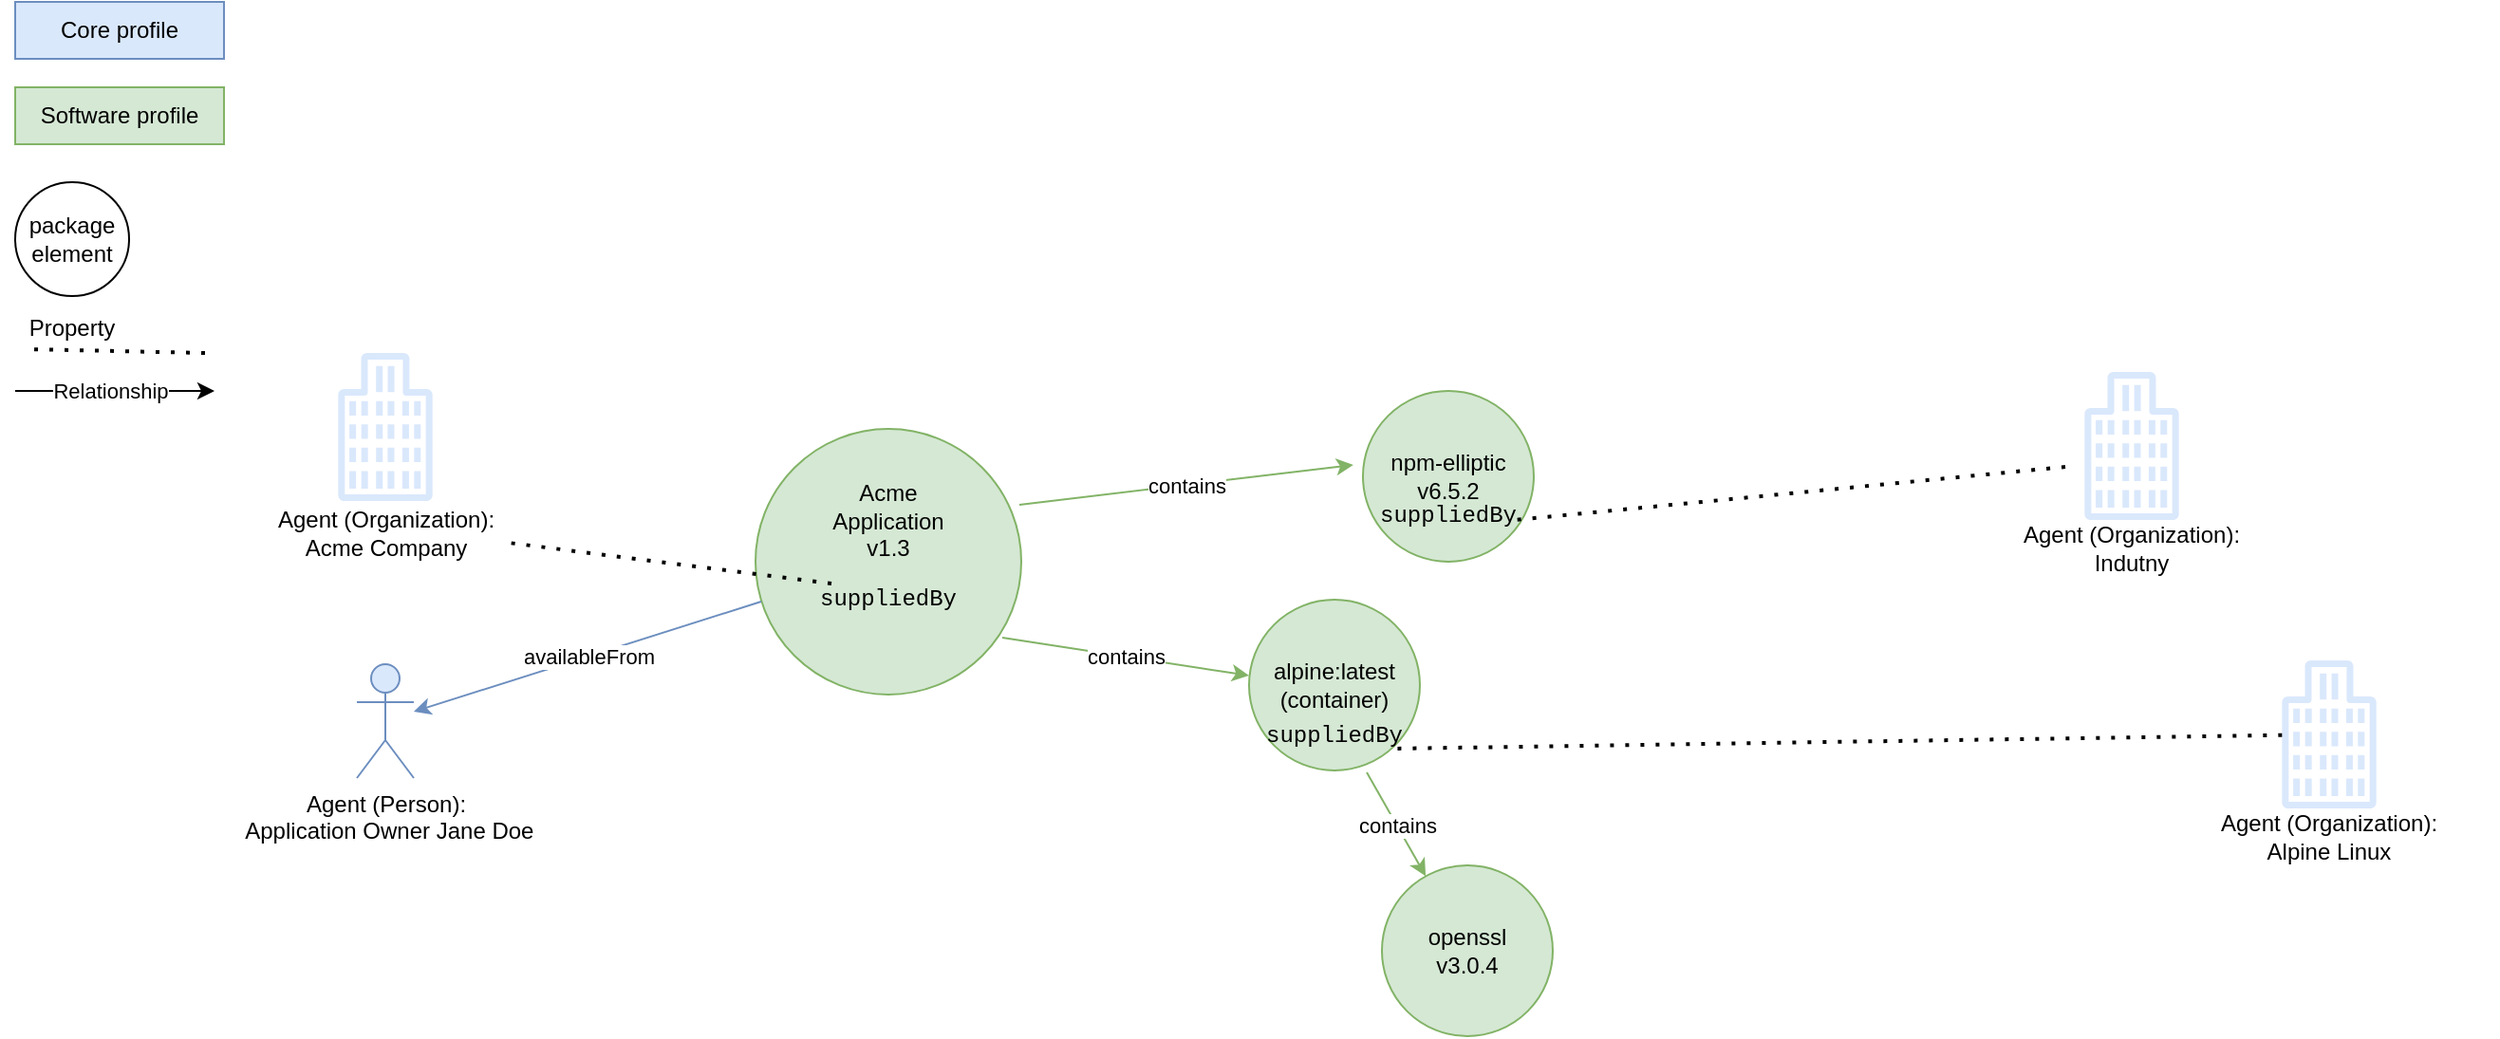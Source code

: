 <mxfile version="21.6.8" type="device" pages="5">
  <diagram id="0-eWHLoeyMNSjaaNoKgk" name="core_software">
    <mxGraphModel dx="1957" dy="715" grid="1" gridSize="10" guides="1" tooltips="1" connect="1" arrows="1" fold="1" page="1" pageScale="1" pageWidth="850" pageHeight="1100" math="0" shadow="0">
      <root>
        <mxCell id="0" />
        <mxCell id="1" parent="0" />
        <mxCell id="dRxcIMOLYfzfEa9-cJZG-1" value="&lt;div&gt;Acme&lt;/div&gt;&lt;div&gt;Application&lt;/div&gt;&lt;div&gt;v1.3&lt;/div&gt;&lt;div&gt;&lt;br&gt;&lt;/div&gt;&lt;div&gt;&lt;br&gt;&lt;/div&gt;&lt;div&gt;&lt;br&gt;&lt;/div&gt;" style="ellipse;whiteSpace=wrap;html=1;aspect=fixed;fillColor=#d5e8d4;strokeColor=#82b366;" parent="1" vertex="1">
          <mxGeometry x="70" y="310" width="140" height="140" as="geometry" />
        </mxCell>
        <mxCell id="dRxcIMOLYfzfEa9-cJZG-2" value="" style="endArrow=classic;html=1;rounded=0;entryX=-0.056;entryY=0.433;entryDx=0;entryDy=0;entryPerimeter=0;fillColor=#d5e8d4;strokeColor=#82b366;" parent="1" target="dRxcIMOLYfzfEa9-cJZG-6" edge="1">
          <mxGeometry relative="1" as="geometry">
            <mxPoint x="209" y="350" as="sourcePoint" />
            <mxPoint x="320" y="320" as="targetPoint" />
          </mxGeometry>
        </mxCell>
        <mxCell id="dRxcIMOLYfzfEa9-cJZG-3" value="contains" style="edgeLabel;resizable=0;html=1;align=center;verticalAlign=middle;" parent="dRxcIMOLYfzfEa9-cJZG-2" connectable="0" vertex="1">
          <mxGeometry relative="1" as="geometry" />
        </mxCell>
        <mxCell id="dRxcIMOLYfzfEa9-cJZG-4" value="" style="endArrow=classic;html=1;rounded=0;fillColor=#d5e8d4;strokeColor=#82b366;" parent="1" edge="1">
          <mxGeometry relative="1" as="geometry">
            <mxPoint x="200" y="420" as="sourcePoint" />
            <mxPoint x="330" y="440" as="targetPoint" />
          </mxGeometry>
        </mxCell>
        <mxCell id="dRxcIMOLYfzfEa9-cJZG-5" value="contains" style="edgeLabel;resizable=0;html=1;align=center;verticalAlign=middle;" parent="dRxcIMOLYfzfEa9-cJZG-4" connectable="0" vertex="1">
          <mxGeometry relative="1" as="geometry" />
        </mxCell>
        <mxCell id="dRxcIMOLYfzfEa9-cJZG-6" value="&lt;div&gt;npm-elliptic&lt;/div&gt;&lt;div&gt;v6.5.2&lt;br&gt;&lt;/div&gt;" style="ellipse;whiteSpace=wrap;html=1;aspect=fixed;fillColor=#d5e8d4;strokeColor=#82b366;" parent="1" vertex="1">
          <mxGeometry x="390" y="290" width="90" height="90" as="geometry" />
        </mxCell>
        <mxCell id="dRxcIMOLYfzfEa9-cJZG-7" value="alpine:latest (container)" style="ellipse;whiteSpace=wrap;html=1;aspect=fixed;fillColor=#d5e8d4;strokeColor=#82b366;" parent="1" vertex="1">
          <mxGeometry x="330" y="400" width="90" height="90" as="geometry" />
        </mxCell>
        <mxCell id="dRxcIMOLYfzfEa9-cJZG-8" value="&lt;div&gt;openssl&lt;/div&gt;&lt;div&gt;v3.0.4&lt;br&gt;&lt;/div&gt;" style="ellipse;whiteSpace=wrap;html=1;aspect=fixed;fillColor=#d5e8d4;strokeColor=#82b366;" parent="1" vertex="1">
          <mxGeometry x="400" y="540" width="90" height="90" as="geometry" />
        </mxCell>
        <mxCell id="dRxcIMOLYfzfEa9-cJZG-9" value="" style="endArrow=classic;html=1;rounded=0;exitX=0.689;exitY=1.011;exitDx=0;exitDy=0;exitPerimeter=0;fillColor=#d5e8d4;strokeColor=#82b366;" parent="1" source="dRxcIMOLYfzfEa9-cJZG-7" target="dRxcIMOLYfzfEa9-cJZG-8" edge="1">
          <mxGeometry relative="1" as="geometry">
            <mxPoint x="210" y="430" as="sourcePoint" />
            <mxPoint x="340" y="450" as="targetPoint" />
          </mxGeometry>
        </mxCell>
        <mxCell id="dRxcIMOLYfzfEa9-cJZG-10" value="contains" style="edgeLabel;resizable=0;html=1;align=center;verticalAlign=middle;" parent="dRxcIMOLYfzfEa9-cJZG-9" connectable="0" vertex="1">
          <mxGeometry relative="1" as="geometry" />
        </mxCell>
        <mxCell id="dRxcIMOLYfzfEa9-cJZG-11" value="&lt;div&gt;Agent (Person):&lt;/div&gt;&lt;div&gt;&amp;nbsp;Application Owner Jane Doe&lt;/div&gt;" style="shape=umlActor;verticalLabelPosition=bottom;verticalAlign=top;html=1;outlineConnect=0;fillColor=#dae8fc;strokeColor=#6c8ebf;" parent="1" vertex="1">
          <mxGeometry x="-140" y="434" width="30" height="60" as="geometry" />
        </mxCell>
        <mxCell id="dRxcIMOLYfzfEa9-cJZG-12" value="" style="sketch=0;outlineConnect=0;fillColor=#dae8fc;strokeColor=#6c8ebf;dashed=0;verticalLabelPosition=bottom;verticalAlign=top;align=center;html=1;fontSize=12;fontStyle=0;aspect=fixed;pointerEvents=1;shape=mxgraph.aws4.office_building;strokeWidth=1;" parent="1" vertex="1">
          <mxGeometry x="-150" y="270" width="50" height="78" as="geometry" />
        </mxCell>
        <mxCell id="dRxcIMOLYfzfEa9-cJZG-14" value="Agent (Organization): Acme Company" style="text;html=1;strokeColor=none;fillColor=none;align=center;verticalAlign=middle;whiteSpace=wrap;rounded=0;" parent="1" vertex="1">
          <mxGeometry x="-197.5" y="350" width="145" height="30" as="geometry" />
        </mxCell>
        <mxCell id="dRxcIMOLYfzfEa9-cJZG-15" value="" style="endArrow=classic;html=1;rounded=0;fillColor=#dae8fc;strokeColor=#6c8ebf;" parent="1" edge="1">
          <mxGeometry relative="1" as="geometry">
            <mxPoint x="73" y="401" as="sourcePoint" />
            <mxPoint x="-110" y="459" as="targetPoint" />
          </mxGeometry>
        </mxCell>
        <mxCell id="dRxcIMOLYfzfEa9-cJZG-16" value="availableFrom" style="edgeLabel;resizable=0;html=1;align=center;verticalAlign=middle;" parent="dRxcIMOLYfzfEa9-cJZG-15" connectable="0" vertex="1">
          <mxGeometry relative="1" as="geometry" />
        </mxCell>
        <mxCell id="AAaGoeeunhpD6IYXBBLh-1" value="Software profile" style="rounded=0;whiteSpace=wrap;html=1;fillColor=#d5e8d4;strokeColor=#82b366;" parent="1" vertex="1">
          <mxGeometry x="-320" y="130" width="110" height="30" as="geometry" />
        </mxCell>
        <mxCell id="AAaGoeeunhpD6IYXBBLh-2" value="Core profile" style="rounded=0;whiteSpace=wrap;html=1;fillColor=#dae8fc;strokeColor=#6c8ebf;" parent="1" vertex="1">
          <mxGeometry x="-320" y="85" width="110" height="30" as="geometry" />
        </mxCell>
        <mxCell id="oCfw_aBSpdSWE6ivyNTW-3" value="" style="sketch=0;outlineConnect=0;fillColor=#dae8fc;strokeColor=#6c8ebf;dashed=0;verticalLabelPosition=bottom;verticalAlign=top;align=center;html=1;fontSize=12;fontStyle=0;aspect=fixed;pointerEvents=1;shape=mxgraph.aws4.office_building;strokeWidth=1;" parent="1" vertex="1">
          <mxGeometry x="770" y="280" width="50" height="78" as="geometry" />
        </mxCell>
        <mxCell id="oCfw_aBSpdSWE6ivyNTW-6" value="" style="sketch=0;outlineConnect=0;fillColor=#dae8fc;strokeColor=#6c8ebf;dashed=0;verticalLabelPosition=bottom;verticalAlign=top;align=center;html=1;fontSize=12;fontStyle=0;aspect=fixed;pointerEvents=1;shape=mxgraph.aws4.office_building;strokeWidth=1;" parent="1" vertex="1">
          <mxGeometry x="874" y="432" width="50" height="78" as="geometry" />
        </mxCell>
        <mxCell id="IWNGQQxaV3m1RBiSaTKV-2" value="package element" style="ellipse;whiteSpace=wrap;html=1;aspect=fixed;" parent="1" vertex="1">
          <mxGeometry x="-320" y="180" width="60" height="60" as="geometry" />
        </mxCell>
        <mxCell id="ePh9-jHuu8S8_tMMWzcc-1" value="&lt;div&gt;Agent (Organization):&lt;/div&gt;&lt;div&gt;Indutny&lt;/div&gt;" style="text;html=1;strokeColor=none;fillColor=none;align=center;verticalAlign=middle;whiteSpace=wrap;rounded=0;" parent="1" vertex="1">
          <mxGeometry x="706.25" y="358" width="177.5" height="30" as="geometry" />
        </mxCell>
        <mxCell id="YmoQrRIad4FxfsMM3-Si-1" value="&lt;div&gt;Agent (Organization):&lt;/div&gt;&lt;div&gt;Alpine Linux&lt;br&gt;&lt;/div&gt;" style="text;html=1;strokeColor=none;fillColor=none;align=center;verticalAlign=middle;whiteSpace=wrap;rounded=0;" parent="1" vertex="1">
          <mxGeometry x="810.25" y="510" width="177.5" height="30" as="geometry" />
        </mxCell>
        <mxCell id="BLZaRJBqRJMc-dLlX7p8-1" value="" style="endArrow=none;dashed=1;html=1;dashPattern=1 3;strokeWidth=2;rounded=0;entryX=0.948;entryY=0.667;entryDx=0;entryDy=0;entryPerimeter=0;exitX=0;exitY=0.25;exitDx=0;exitDy=0;" parent="1" source="BLZaRJBqRJMc-dLlX7p8-2" target="dRxcIMOLYfzfEa9-cJZG-14" edge="1">
          <mxGeometry width="50" height="50" relative="1" as="geometry">
            <mxPoint x="180" y="590" as="sourcePoint" />
            <mxPoint x="40" y="580" as="targetPoint" />
          </mxGeometry>
        </mxCell>
        <mxCell id="BLZaRJBqRJMc-dLlX7p8-2" value="&lt;font face=&quot;Courier New&quot;&gt;suppliedBy&lt;/font&gt;" style="text;html=1;strokeColor=none;fillColor=none;align=center;verticalAlign=middle;whiteSpace=wrap;rounded=0;" parent="1" vertex="1">
          <mxGeometry x="110" y="384" width="60" height="30" as="geometry" />
        </mxCell>
        <mxCell id="BLZaRJBqRJMc-dLlX7p8-4" value="" style="endArrow=none;dashed=1;html=1;dashPattern=1 3;strokeWidth=2;rounded=0;entryX=0.948;entryY=0.667;entryDx=0;entryDy=0;entryPerimeter=0;" parent="1" edge="1">
          <mxGeometry width="50" height="50" relative="1" as="geometry">
            <mxPoint x="-220" y="270" as="sourcePoint" />
            <mxPoint x="-314" y="268" as="targetPoint" />
          </mxGeometry>
        </mxCell>
        <mxCell id="BLZaRJBqRJMc-dLlX7p8-5" value="Property" style="text;html=1;strokeColor=none;fillColor=none;align=center;verticalAlign=middle;whiteSpace=wrap;rounded=0;" parent="1" vertex="1">
          <mxGeometry x="-320" y="244" width="60" height="26" as="geometry" />
        </mxCell>
        <mxCell id="BLZaRJBqRJMc-dLlX7p8-8" value="" style="endArrow=classic;html=1;rounded=0;" parent="1" edge="1">
          <mxGeometry relative="1" as="geometry">
            <mxPoint x="-320" y="290" as="sourcePoint" />
            <mxPoint x="-215" y="290" as="targetPoint" />
          </mxGeometry>
        </mxCell>
        <mxCell id="BLZaRJBqRJMc-dLlX7p8-9" value="Relationship" style="edgeLabel;resizable=0;html=1;align=center;verticalAlign=middle;" parent="BLZaRJBqRJMc-dLlX7p8-8" connectable="0" vertex="1">
          <mxGeometry relative="1" as="geometry">
            <mxPoint x="-3" as="offset" />
          </mxGeometry>
        </mxCell>
        <mxCell id="BLZaRJBqRJMc-dLlX7p8-13" value="&lt;font face=&quot;Courier New&quot;&gt;suppliedBy&lt;/font&gt;" style="text;html=1;strokeColor=none;fillColor=none;align=center;verticalAlign=middle;whiteSpace=wrap;rounded=0;" parent="1" vertex="1">
          <mxGeometry x="405" y="340" width="60" height="30" as="geometry" />
        </mxCell>
        <mxCell id="BLZaRJBqRJMc-dLlX7p8-14" value="" style="endArrow=none;dashed=1;html=1;dashPattern=1 3;strokeWidth=2;rounded=0;entryX=0.948;entryY=0.667;entryDx=0;entryDy=0;entryPerimeter=0;" parent="1" edge="1">
          <mxGeometry width="50" height="50" relative="1" as="geometry">
            <mxPoint x="760" y="330" as="sourcePoint" />
            <mxPoint x="470" y="358" as="targetPoint" />
          </mxGeometry>
        </mxCell>
        <mxCell id="BLZaRJBqRJMc-dLlX7p8-15" value="&lt;font face=&quot;Courier New&quot;&gt;suppliedBy&lt;/font&gt;" style="text;html=1;strokeColor=none;fillColor=none;align=center;verticalAlign=middle;whiteSpace=wrap;rounded=0;" parent="1" vertex="1">
          <mxGeometry x="345" y="456" width="60" height="30" as="geometry" />
        </mxCell>
        <mxCell id="BLZaRJBqRJMc-dLlX7p8-17" value="" style="endArrow=none;dashed=1;html=1;dashPattern=1 3;strokeWidth=2;rounded=0;entryX=1;entryY=0.75;entryDx=0;entryDy=0;" parent="1" source="oCfw_aBSpdSWE6ivyNTW-6" target="BLZaRJBqRJMc-dLlX7p8-15" edge="1">
          <mxGeometry width="50" height="50" relative="1" as="geometry">
            <mxPoint x="700" y="450" as="sourcePoint" />
            <mxPoint x="410" y="478" as="targetPoint" />
          </mxGeometry>
        </mxCell>
      </root>
    </mxGraphModel>
  </diagram>
  <diagram id="Qz3KO9xP3gGsHdqMQW15" name="Core+SW_withIDs">
    <mxGraphModel dx="1957" dy="715" grid="1" gridSize="10" guides="1" tooltips="1" connect="1" arrows="1" fold="1" page="1" pageScale="1" pageWidth="850" pageHeight="1100" math="0" shadow="0">
      <root>
        <mxCell id="0" />
        <mxCell id="1" parent="0" />
        <mxCell id="rIde4lN_QJhEHLGH-0Tv-1" value="&lt;div&gt;Acme&lt;/div&gt;&lt;div&gt;Application&lt;/div&gt;&lt;div&gt;v1.3&lt;br&gt;&lt;/div&gt;&lt;div&gt;&lt;br&gt;&lt;/div&gt;&lt;div&gt;&lt;br&gt;&lt;/div&gt;" style="ellipse;whiteSpace=wrap;html=1;aspect=fixed;fillColor=#d5e8d4;strokeColor=#82b366;" parent="1" vertex="1">
          <mxGeometry x="70" y="310" width="140" height="140" as="geometry" />
        </mxCell>
        <mxCell id="rIde4lN_QJhEHLGH-0Tv-2" value="" style="endArrow=classic;html=1;rounded=0;entryX=-0.056;entryY=0.433;entryDx=0;entryDy=0;entryPerimeter=0;fillColor=#d5e8d4;strokeColor=#82b366;" parent="1" target="rIde4lN_QJhEHLGH-0Tv-6" edge="1">
          <mxGeometry relative="1" as="geometry">
            <mxPoint x="209" y="350" as="sourcePoint" />
            <mxPoint x="320" y="320" as="targetPoint" />
          </mxGeometry>
        </mxCell>
        <mxCell id="rIde4lN_QJhEHLGH-0Tv-3" value="contains" style="edgeLabel;resizable=0;html=1;align=center;verticalAlign=middle;" parent="rIde4lN_QJhEHLGH-0Tv-2" connectable="0" vertex="1">
          <mxGeometry relative="1" as="geometry" />
        </mxCell>
        <mxCell id="rIde4lN_QJhEHLGH-0Tv-4" value="" style="endArrow=classic;html=1;rounded=0;fillColor=#d5e8d4;strokeColor=#82b366;" parent="1" edge="1">
          <mxGeometry relative="1" as="geometry">
            <mxPoint x="200" y="420" as="sourcePoint" />
            <mxPoint x="330" y="440" as="targetPoint" />
          </mxGeometry>
        </mxCell>
        <mxCell id="rIde4lN_QJhEHLGH-0Tv-5" value="contains" style="edgeLabel;resizable=0;html=1;align=center;verticalAlign=middle;" parent="rIde4lN_QJhEHLGH-0Tv-4" connectable="0" vertex="1">
          <mxGeometry relative="1" as="geometry" />
        </mxCell>
        <mxCell id="rIde4lN_QJhEHLGH-0Tv-6" value="&lt;div&gt;npm-elliptic&lt;/div&gt;&lt;div&gt;v6.5.2&lt;br&gt;&lt;/div&gt;" style="ellipse;whiteSpace=wrap;html=1;aspect=fixed;fillColor=#d5e8d4;strokeColor=#82b366;" parent="1" vertex="1">
          <mxGeometry x="390" y="290" width="90" height="90" as="geometry" />
        </mxCell>
        <mxCell id="rIde4lN_QJhEHLGH-0Tv-7" value="alpine:latest (container)" style="ellipse;whiteSpace=wrap;html=1;aspect=fixed;fillColor=#d5e8d4;strokeColor=#82b366;" parent="1" vertex="1">
          <mxGeometry x="330" y="400" width="90" height="90" as="geometry" />
        </mxCell>
        <mxCell id="rIde4lN_QJhEHLGH-0Tv-11" value="&lt;div&gt;openssl&lt;/div&gt;&lt;div&gt;v3.0.4&lt;br&gt;&lt;/div&gt;" style="ellipse;whiteSpace=wrap;html=1;aspect=fixed;fillColor=#d5e8d4;strokeColor=#82b366;" parent="1" vertex="1">
          <mxGeometry x="400" y="540" width="90" height="90" as="geometry" />
        </mxCell>
        <mxCell id="rIde4lN_QJhEHLGH-0Tv-12" value="" style="endArrow=classic;html=1;rounded=0;exitX=0.689;exitY=1.011;exitDx=0;exitDy=0;exitPerimeter=0;fillColor=#d5e8d4;strokeColor=#82b366;" parent="1" source="rIde4lN_QJhEHLGH-0Tv-7" target="rIde4lN_QJhEHLGH-0Tv-11" edge="1">
          <mxGeometry relative="1" as="geometry">
            <mxPoint x="210" y="430" as="sourcePoint" />
            <mxPoint x="340" y="450" as="targetPoint" />
          </mxGeometry>
        </mxCell>
        <mxCell id="rIde4lN_QJhEHLGH-0Tv-13" value="contains" style="edgeLabel;resizable=0;html=1;align=center;verticalAlign=middle;" parent="rIde4lN_QJhEHLGH-0Tv-12" connectable="0" vertex="1">
          <mxGeometry relative="1" as="geometry" />
        </mxCell>
        <mxCell id="rIde4lN_QJhEHLGH-0Tv-36" value="&lt;div&gt;Agent (Person):&lt;/div&gt;&lt;div&gt;&amp;nbsp;Application Owner Jane Doe&lt;/div&gt;" style="shape=umlActor;verticalLabelPosition=bottom;verticalAlign=top;html=1;outlineConnect=0;fillColor=#dae8fc;strokeColor=#6c8ebf;" parent="1" vertex="1">
          <mxGeometry x="-140" y="434" width="30" height="60" as="geometry" />
        </mxCell>
        <mxCell id="rIde4lN_QJhEHLGH-0Tv-37" value="" style="sketch=0;outlineConnect=0;fillColor=#dae8fc;strokeColor=#6c8ebf;dashed=0;verticalLabelPosition=bottom;verticalAlign=top;align=center;html=1;fontSize=12;fontStyle=0;aspect=fixed;pointerEvents=1;shape=mxgraph.aws4.office_building;strokeWidth=1;" parent="1" vertex="1">
          <mxGeometry x="-150" y="270" width="50" height="78" as="geometry" />
        </mxCell>
        <mxCell id="rIde4lN_QJhEHLGH-0Tv-38" value="&lt;font style=&quot;font-size: 10px;&quot; face=&quot;Courier New&quot;&gt;@id: urn:acme.com&lt;/font&gt;&lt;font style=&quot;font-size: 10px;&quot; face=&quot;Courier New&quot;&gt;-4fe40e24-20e3-11ee-be56-0242ac120002&lt;/font&gt;" style="text;html=1;strokeColor=none;fillColor=none;align=center;verticalAlign=middle;whiteSpace=wrap;rounded=0;" parent="1" vertex="1">
          <mxGeometry x="-195" y="375" width="145" height="50" as="geometry" />
        </mxCell>
        <mxCell id="rIde4lN_QJhEHLGH-0Tv-39" value="Agent (Organization): Acme Company" style="text;html=1;strokeColor=none;fillColor=none;align=center;verticalAlign=middle;whiteSpace=wrap;rounded=0;" parent="1" vertex="1">
          <mxGeometry x="-197.5" y="350" width="145" height="30" as="geometry" />
        </mxCell>
        <mxCell id="rIde4lN_QJhEHLGH-0Tv-40" value="" style="endArrow=classic;html=1;rounded=0;fillColor=#dae8fc;strokeColor=#6c8ebf;" parent="1" edge="1">
          <mxGeometry relative="1" as="geometry">
            <mxPoint x="73" y="401" as="sourcePoint" />
            <mxPoint x="-110" y="459" as="targetPoint" />
          </mxGeometry>
        </mxCell>
        <mxCell id="rIde4lN_QJhEHLGH-0Tv-41" value="availableFrom" style="edgeLabel;resizable=0;html=1;align=center;verticalAlign=middle;" parent="rIde4lN_QJhEHLGH-0Tv-40" connectable="0" vertex="1">
          <mxGeometry relative="1" as="geometry" />
        </mxCell>
        <mxCell id="d_j62Qx5wG80KKlmzP4Z-1" value="Software profile" style="rounded=0;whiteSpace=wrap;html=1;fillColor=#d5e8d4;strokeColor=#82b366;" parent="1" vertex="1">
          <mxGeometry x="-320" y="130" width="110" height="30" as="geometry" />
        </mxCell>
        <mxCell id="d_j62Qx5wG80KKlmzP4Z-2" value="Core profile" style="rounded=0;whiteSpace=wrap;html=1;fillColor=#dae8fc;strokeColor=#6c8ebf;" parent="1" vertex="1">
          <mxGeometry x="-320" y="85" width="110" height="30" as="geometry" />
        </mxCell>
        <mxCell id="uujxsWKDwg2TfNfE9P9Y-1" value="&lt;font style=&quot;font-size: 10px;&quot; face=&quot;Courier New&quot;&gt;@id: urn:jane-doe-1@acme.com-&lt;/font&gt;&lt;font style=&quot;font-size: 10px;&quot; face=&quot;Courier New&quot;&gt;76010e36-20e3-11ee-be56-0242ac120002&lt;/font&gt;" style="text;html=1;strokeColor=none;fillColor=none;align=center;verticalAlign=middle;whiteSpace=wrap;rounded=0;" parent="1" vertex="1">
          <mxGeometry x="-195" y="546" width="140" height="30" as="geometry" />
        </mxCell>
        <mxCell id="9LPVU_qcCeF6ZjWFOUi3-1" value="&lt;font style=&quot;font-size: 10px;&quot; face=&quot;Courier New&quot;&gt;@id: urn:product-acme-application-1.3&lt;/font&gt;&lt;font style=&quot;font-size: 10px;&quot; face=&quot;Courier New&quot;&gt;-&lt;/font&gt;&lt;font style=&quot;font-size: 10px;&quot; face=&quot;Courier New&quot;&gt;8f833b36-20e3-11ee-be56-0242ac120002&lt;/font&gt;" style="text;html=1;strokeColor=none;fillColor=none;align=center;verticalAlign=middle;whiteSpace=wrap;rounded=0;" parent="1" vertex="1">
          <mxGeometry x="50" y="464" width="180" height="30" as="geometry" />
        </mxCell>
        <mxCell id="CF6UL1h3XBYH-4xcdNRK-1" value="&lt;font face=&quot;Courier New&quot;&gt;&lt;font style=&quot;font-size: 10px;&quot;&gt;@id: urn:openssl-3.0.4-&lt;/font&gt;&lt;font style=&quot;font-size: 10px;&quot;&gt;cf812fb8-20e3-11ee-be56-0242ac120002&lt;/font&gt;&lt;/font&gt;" style="text;html=1;strokeColor=none;fillColor=none;align=center;verticalAlign=middle;whiteSpace=wrap;rounded=0;" parent="1" vertex="1">
          <mxGeometry x="470" y="576" width="200" height="30" as="geometry" />
        </mxCell>
        <mxCell id="_ltZq5kqsXZ7iA4eYQtD-3" value="" style="sketch=0;outlineConnect=0;fillColor=#dae8fc;strokeColor=#6c8ebf;dashed=0;verticalLabelPosition=bottom;verticalAlign=top;align=center;html=1;fontSize=12;fontStyle=0;aspect=fixed;pointerEvents=1;shape=mxgraph.aws4.office_building;strokeWidth=1;" parent="1" vertex="1">
          <mxGeometry x="770" y="280" width="50" height="78" as="geometry" />
        </mxCell>
        <mxCell id="_ltZq5kqsXZ7iA4eYQtD-6" value="" style="sketch=0;outlineConnect=0;fillColor=#dae8fc;strokeColor=#6c8ebf;dashed=0;verticalLabelPosition=bottom;verticalAlign=top;align=center;html=1;fontSize=12;fontStyle=0;aspect=fixed;pointerEvents=1;shape=mxgraph.aws4.office_building;strokeWidth=1;" parent="1" vertex="1">
          <mxGeometry x="874" y="432" width="50" height="78" as="geometry" />
        </mxCell>
        <mxCell id="o9BO5_esxahQKK7JwI2_-1" value="&lt;font face=&quot;Courier New&quot;&gt;&lt;font style=&quot;font-size: 10px;&quot;&gt;@id: urn:npm-elliptic-6.5.2&lt;/font&gt;&lt;font style=&quot;font-size: 10px;&quot;&gt;-a840cbd4-20e3-11ee-be56-0242ac120002&lt;/font&gt;&lt;/font&gt;" style="text;html=1;strokeColor=none;fillColor=none;align=center;verticalAlign=middle;whiteSpace=wrap;rounded=0;" parent="1" vertex="1">
          <mxGeometry x="470" y="358" width="200" height="30" as="geometry" />
        </mxCell>
        <mxCell id="1v_ylESI9ynVRIJJ7JvP-1" value="&lt;div align=&quot;left&quot;&gt;&lt;font face=&quot;Courier New&quot;&gt;&lt;font style=&quot;font-size: 10px;&quot;&gt;@id: urn:container-alpine-latest&lt;/font&gt;&lt;font style=&quot;font-size: 10px;&quot;&gt;-sha256:69665d02cb32192e52e07644d76bc6f25abeb5410edc1c7a81a10ba3f0efb90a-bc60a210-20e3-11ee-be56-0242ac120002&lt;/font&gt;&lt;/font&gt;&lt;/div&gt;" style="text;html=1;strokeColor=none;fillColor=none;align=left;verticalAlign=middle;whiteSpace=wrap;rounded=0;" parent="1" vertex="1">
          <mxGeometry x="425" y="452" width="222.5" height="30" as="geometry" />
        </mxCell>
        <mxCell id="qhfG8VL99LXWhkAbIlga-1" value="&lt;div&gt;Agent (Organization):&lt;/div&gt;&lt;div&gt;Indutny&lt;/div&gt;" style="text;html=1;strokeColor=none;fillColor=none;align=center;verticalAlign=middle;whiteSpace=wrap;rounded=0;" parent="1" vertex="1">
          <mxGeometry x="706.25" y="358" width="177.5" height="30" as="geometry" />
        </mxCell>
        <mxCell id="MQr0B_JDLW7ckvWlSTgm-1" value="&lt;div&gt;Agent (Organization):&lt;/div&gt;&lt;div&gt;Alpine Linux&lt;br&gt;&lt;/div&gt;" style="text;html=1;strokeColor=none;fillColor=none;align=center;verticalAlign=middle;whiteSpace=wrap;rounded=0;" parent="1" vertex="1">
          <mxGeometry x="810.25" y="510" width="177.5" height="30" as="geometry" />
        </mxCell>
        <mxCell id="riMydCY13uZkPaPcGxKm-1" value="" style="endArrow=none;dashed=1;html=1;dashPattern=1 3;strokeWidth=2;rounded=0;entryX=0.948;entryY=0.667;entryDx=0;entryDy=0;entryPerimeter=0;exitX=0;exitY=0.25;exitDx=0;exitDy=0;" parent="1" source="riMydCY13uZkPaPcGxKm-2" edge="1">
          <mxGeometry width="50" height="50" relative="1" as="geometry">
            <mxPoint x="180" y="590" as="sourcePoint" />
            <mxPoint x="-60" y="370" as="targetPoint" />
          </mxGeometry>
        </mxCell>
        <mxCell id="riMydCY13uZkPaPcGxKm-2" value="&lt;font face=&quot;Courier New&quot;&gt;suppliedBy&lt;/font&gt;" style="text;html=1;strokeColor=none;fillColor=none;align=center;verticalAlign=middle;whiteSpace=wrap;rounded=0;" parent="1" vertex="1">
          <mxGeometry x="110" y="384" width="60" height="30" as="geometry" />
        </mxCell>
        <mxCell id="riMydCY13uZkPaPcGxKm-3" value="&lt;font face=&quot;Courier New&quot;&gt;suppliedBy&lt;/font&gt;" style="text;html=1;strokeColor=none;fillColor=none;align=center;verticalAlign=middle;whiteSpace=wrap;rounded=0;" parent="1" vertex="1">
          <mxGeometry x="405" y="340" width="60" height="30" as="geometry" />
        </mxCell>
        <mxCell id="riMydCY13uZkPaPcGxKm-4" value="" style="endArrow=none;dashed=1;html=1;dashPattern=1 3;strokeWidth=2;rounded=0;entryX=0.948;entryY=0.667;entryDx=0;entryDy=0;entryPerimeter=0;" parent="1" edge="1">
          <mxGeometry width="50" height="50" relative="1" as="geometry">
            <mxPoint x="760" y="330" as="sourcePoint" />
            <mxPoint x="470" y="358" as="targetPoint" />
          </mxGeometry>
        </mxCell>
        <mxCell id="riMydCY13uZkPaPcGxKm-5" value="&lt;font face=&quot;Courier New&quot;&gt;suppliedBy&lt;/font&gt;" style="text;html=1;strokeColor=none;fillColor=none;align=center;verticalAlign=middle;whiteSpace=wrap;rounded=0;" parent="1" vertex="1">
          <mxGeometry x="345" y="456" width="60" height="30" as="geometry" />
        </mxCell>
        <mxCell id="riMydCY13uZkPaPcGxKm-6" value="" style="endArrow=none;dashed=1;html=1;dashPattern=1 3;strokeWidth=2;rounded=0;entryX=1;entryY=0.75;entryDx=0;entryDy=0;" parent="1" target="riMydCY13uZkPaPcGxKm-5" edge="1">
          <mxGeometry width="50" height="50" relative="1" as="geometry">
            <mxPoint x="874" y="471" as="sourcePoint" />
            <mxPoint x="410" y="478" as="targetPoint" />
          </mxGeometry>
        </mxCell>
      </root>
    </mxGraphModel>
  </diagram>
  <diagram name="core_software_security" id="WquUXb_eJ3ChvTI53s2W">
    <mxGraphModel dx="1957" dy="715" grid="1" gridSize="10" guides="1" tooltips="1" connect="1" arrows="1" fold="1" page="1" pageScale="1" pageWidth="850" pageHeight="1100" math="0" shadow="0">
      <root>
        <mxCell id="0" />
        <mxCell id="1" parent="0" />
        <mxCell id="yMC5-OrvycxLpBHfMptG-1" value="&lt;div&gt;Acme&lt;/div&gt;&lt;div&gt;Application&lt;/div&gt;&lt;div&gt;v1.3&lt;br&gt;&lt;/div&gt;&lt;div&gt;&lt;br&gt;&lt;/div&gt;&lt;div&gt;&lt;br&gt;&lt;/div&gt;" style="ellipse;whiteSpace=wrap;html=1;aspect=fixed;fillColor=#d5e8d4;strokeColor=#82b366;" parent="1" vertex="1">
          <mxGeometry x="70" y="310" width="140" height="140" as="geometry" />
        </mxCell>
        <mxCell id="yMC5-OrvycxLpBHfMptG-4" value="" style="endArrow=classic;html=1;rounded=0;entryX=-0.056;entryY=0.433;entryDx=0;entryDy=0;entryPerimeter=0;fillColor=#d5e8d4;strokeColor=#82b366;" parent="1" target="yMC5-OrvycxLpBHfMptG-8" edge="1">
          <mxGeometry relative="1" as="geometry">
            <mxPoint x="209" y="350" as="sourcePoint" />
            <mxPoint x="320" y="320" as="targetPoint" />
          </mxGeometry>
        </mxCell>
        <mxCell id="yMC5-OrvycxLpBHfMptG-5" value="contains" style="edgeLabel;resizable=0;html=1;align=center;verticalAlign=middle;" parent="yMC5-OrvycxLpBHfMptG-4" connectable="0" vertex="1">
          <mxGeometry relative="1" as="geometry" />
        </mxCell>
        <mxCell id="yMC5-OrvycxLpBHfMptG-6" value="" style="endArrow=classic;html=1;rounded=0;fillColor=#d5e8d4;strokeColor=#82b366;" parent="1" edge="1">
          <mxGeometry relative="1" as="geometry">
            <mxPoint x="200" y="420" as="sourcePoint" />
            <mxPoint x="330" y="440" as="targetPoint" />
          </mxGeometry>
        </mxCell>
        <mxCell id="yMC5-OrvycxLpBHfMptG-7" value="contains" style="edgeLabel;resizable=0;html=1;align=center;verticalAlign=middle;" parent="yMC5-OrvycxLpBHfMptG-6" connectable="0" vertex="1">
          <mxGeometry relative="1" as="geometry" />
        </mxCell>
        <mxCell id="yMC5-OrvycxLpBHfMptG-8" value="&lt;div&gt;npm-elliptic&lt;/div&gt;&lt;div&gt;v6.5.2&lt;br&gt;&lt;/div&gt;" style="ellipse;whiteSpace=wrap;html=1;aspect=fixed;fillColor=#d5e8d4;strokeColor=#82b366;" parent="1" vertex="1">
          <mxGeometry x="390" y="290" width="90" height="90" as="geometry" />
        </mxCell>
        <mxCell id="yMC5-OrvycxLpBHfMptG-9" value="alpine:latest (container)" style="ellipse;whiteSpace=wrap;html=1;aspect=fixed;fillColor=#d5e8d4;strokeColor=#82b366;" parent="1" vertex="1">
          <mxGeometry x="330" y="400" width="90" height="90" as="geometry" />
        </mxCell>
        <mxCell id="yMC5-OrvycxLpBHfMptG-13" value="&lt;div&gt;cve&lt;/div&gt;&lt;div&gt;2020-28498&lt;/div&gt;" style="rhombus;whiteSpace=wrap;html=1;fillColor=#f8cecc;strokeColor=#b85450;" parent="1" vertex="1">
          <mxGeometry x="340" y="70" width="90" height="90" as="geometry" />
        </mxCell>
        <mxCell id="yMC5-OrvycxLpBHfMptG-14" value="" style="endArrow=classic;html=1;rounded=0;exitX=0.5;exitY=0;exitDx=0;exitDy=0;fillColor=#f8cecc;strokeColor=#b85450;" parent="1" source="yMC5-OrvycxLpBHfMptG-8" target="yMC5-OrvycxLpBHfMptG-13" edge="1">
          <mxGeometry relative="1" as="geometry">
            <mxPoint x="420" y="280" as="sourcePoint" />
            <mxPoint x="520.5" y="270" as="targetPoint" />
          </mxGeometry>
        </mxCell>
        <mxCell id="yMC5-OrvycxLpBHfMptG-15" value="hasAssociatedVulnerability" style="edgeLabel;resizable=0;html=1;align=center;verticalAlign=middle;" parent="yMC5-OrvycxLpBHfMptG-14" connectable="0" vertex="1">
          <mxGeometry relative="1" as="geometry" />
        </mxCell>
        <mxCell id="yMC5-OrvycxLpBHfMptG-19" value="&lt;div&gt;openssl&lt;/div&gt;&lt;div&gt;v3.0.4&lt;br&gt;&lt;/div&gt;" style="ellipse;whiteSpace=wrap;html=1;aspect=fixed;fillColor=#d5e8d4;strokeColor=#82b366;" parent="1" vertex="1">
          <mxGeometry x="400" y="540" width="90" height="90" as="geometry" />
        </mxCell>
        <mxCell id="yMC5-OrvycxLpBHfMptG-20" value="" style="endArrow=classic;html=1;rounded=0;exitX=0.689;exitY=1.011;exitDx=0;exitDy=0;exitPerimeter=0;fillColor=#d5e8d4;strokeColor=#82b366;" parent="1" source="yMC5-OrvycxLpBHfMptG-9" target="yMC5-OrvycxLpBHfMptG-19" edge="1">
          <mxGeometry relative="1" as="geometry">
            <mxPoint x="210" y="430" as="sourcePoint" />
            <mxPoint x="340" y="450" as="targetPoint" />
          </mxGeometry>
        </mxCell>
        <mxCell id="yMC5-OrvycxLpBHfMptG-21" value="contains" style="edgeLabel;resizable=0;html=1;align=center;verticalAlign=middle;" parent="yMC5-OrvycxLpBHfMptG-20" connectable="0" vertex="1">
          <mxGeometry relative="1" as="geometry" />
        </mxCell>
        <mxCell id="yMC5-OrvycxLpBHfMptG-22" value="&lt;div&gt;cve&lt;/div&gt;&lt;div&gt;2022-2274&lt;/div&gt;" style="rhombus;whiteSpace=wrap;html=1;fillColor=#f8cecc;strokeColor=#b85450;" parent="1" vertex="1">
          <mxGeometry x="280" y="660" width="90" height="90" as="geometry" />
        </mxCell>
        <mxCell id="yMC5-OrvycxLpBHfMptG-23" value="" style="endArrow=classic;html=1;rounded=0;fillColor=#f8cecc;strokeColor=#b85450;" parent="1" source="yMC5-OrvycxLpBHfMptG-19" target="yMC5-OrvycxLpBHfMptG-22" edge="1">
          <mxGeometry relative="1" as="geometry">
            <mxPoint x="419.5" y="310" as="sourcePoint" />
            <mxPoint x="670" y="480" as="targetPoint" />
          </mxGeometry>
        </mxCell>
        <mxCell id="yMC5-OrvycxLpBHfMptG-24" value="hasAssociatedVulnerability" style="edgeLabel;resizable=0;html=1;align=center;verticalAlign=middle;" parent="yMC5-OrvycxLpBHfMptG-23" connectable="0" vertex="1">
          <mxGeometry relative="1" as="geometry" />
        </mxCell>
        <mxCell id="yMC5-OrvycxLpBHfMptG-31" value="" style="endArrow=classic;html=1;rounded=0;entryX=0.643;entryY=1;entryDx=0;entryDy=0;entryPerimeter=0;fillColor=#f8cecc;strokeColor=#b85450;" parent="1" source="yMC5-OrvycxLpBHfMptG-22" target="yMC5-OrvycxLpBHfMptG-1" edge="1">
          <mxGeometry relative="1" as="geometry">
            <mxPoint x="400.004" y="590.004" as="sourcePoint" />
            <mxPoint x="204.03" y="762.01" as="targetPoint" />
          </mxGeometry>
        </mxCell>
        <mxCell id="yMC5-OrvycxLpBHfMptG-32" value="&lt;div&gt;CvssV3VulnAssessmentRelationship:&lt;/div&gt;&lt;div&gt;hasAssessmentFor&lt;/div&gt;" style="edgeLabel;resizable=0;html=1;align=center;verticalAlign=middle;" parent="yMC5-OrvycxLpBHfMptG-31" connectable="0" vertex="1">
          <mxGeometry relative="1" as="geometry" />
        </mxCell>
        <mxCell id="yMC5-OrvycxLpBHfMptG-33" value="" style="endArrow=classic;html=1;rounded=0;entryX=0.679;entryY=-0.014;entryDx=0;entryDy=0;entryPerimeter=0;fillColor=#f8cecc;strokeColor=#b85450;" parent="1" source="yMC5-OrvycxLpBHfMptG-13" edge="1">
          <mxGeometry relative="1" as="geometry">
            <mxPoint x="371" y="146" as="sourcePoint" />
            <mxPoint x="175" y="318" as="targetPoint" />
          </mxGeometry>
        </mxCell>
        <mxCell id="yMC5-OrvycxLpBHfMptG-34" value="&lt;div&gt;CvssV2VulnAssessmentRelationship:&lt;/div&gt;&lt;div&gt;hasAssessmentFor&lt;/div&gt;" style="edgeLabel;resizable=0;html=1;align=center;verticalAlign=middle;" parent="yMC5-OrvycxLpBHfMptG-33" connectable="0" vertex="1">
          <mxGeometry relative="1" as="geometry">
            <mxPoint x="-29" as="offset" />
          </mxGeometry>
        </mxCell>
        <mxCell id="yMC5-OrvycxLpBHfMptG-37" value="" style="endArrow=classic;html=1;rounded=0;fillColor=#f8cecc;strokeColor=#b85450;" parent="1" edge="1">
          <mxGeometry relative="1" as="geometry">
            <mxPoint x="430" y="114.5" as="sourcePoint" />
            <mxPoint x="600" y="115" as="targetPoint" />
          </mxGeometry>
        </mxCell>
        <mxCell id="yMC5-OrvycxLpBHfMptG-38" value="reportedBy" style="edgeLabel;resizable=0;html=1;align=center;verticalAlign=middle;" parent="yMC5-OrvycxLpBHfMptG-37" connectable="0" vertex="1">
          <mxGeometry relative="1" as="geometry" />
        </mxCell>
        <mxCell id="yMC5-OrvycxLpBHfMptG-41" value="" style="curved=1;endArrow=classic;html=1;rounded=0;entryX=-0.067;entryY=0.489;entryDx=0;entryDy=0;entryPerimeter=0;exitX=0;exitY=0.5;exitDx=0;exitDy=0;fillColor=#f8cecc;strokeColor=#b85450;" parent="1" source="yMC5-OrvycxLpBHfMptG-13" edge="1">
          <mxGeometry width="50" height="50" relative="1" as="geometry">
            <mxPoint x="-260" y="240" as="sourcePoint" />
            <mxPoint x="90" y="330.91" as="targetPoint" />
            <Array as="points">
              <mxPoint x="210" y="80" />
              <mxPoint x="50" y="200" />
            </Array>
          </mxGeometry>
        </mxCell>
        <mxCell id="yMC5-OrvycxLpBHfMptG-42" value="&lt;div&gt;VexAffectedAssessmentRelationship:&lt;/div&gt;affects" style="edgeLabel;resizable=0;html=1;align=center;verticalAlign=middle;" parent="1" connectable="0" vertex="1">
          <mxGeometry x="130.0" y="160.002" as="geometry" />
        </mxCell>
        <mxCell id="yMC5-OrvycxLpBHfMptG-44" value="" style="curved=1;endArrow=classic;html=1;rounded=0;fillColor=#f8cecc;strokeColor=#b85450;" parent="1" source="yMC5-OrvycxLpBHfMptG-22" target="yMC5-OrvycxLpBHfMptG-1" edge="1">
          <mxGeometry width="50" height="50" relative="1" as="geometry">
            <mxPoint x="140" y="630" as="sourcePoint" />
            <mxPoint x="190" y="580" as="targetPoint" />
            <Array as="points">
              <mxPoint x="60" y="650" />
              <mxPoint x="20" y="540" />
            </Array>
          </mxGeometry>
        </mxCell>
        <mxCell id="yMC5-OrvycxLpBHfMptG-45" value="&lt;div&gt;VexNotAffectedAssessmentRelationship:&lt;/div&gt;doesNotAffect" style="edgeLabel;resizable=0;html=1;align=center;verticalAlign=middle;" parent="1" connectable="0" vertex="1">
          <mxGeometry x="59.997" y="620.002" as="geometry">
            <mxPoint x="-1" y="-3" as="offset" />
          </mxGeometry>
        </mxCell>
        <mxCell id="yMC5-OrvycxLpBHfMptG-47" value="" style="endArrow=classic;html=1;rounded=0;fillColor=#f8cecc;strokeColor=#b85450;" parent="1" source="yMC5-OrvycxLpBHfMptG-13" edge="1">
          <mxGeometry relative="1" as="geometry">
            <mxPoint x="620" y="170" as="sourcePoint" />
            <mxPoint x="610" y="240" as="targetPoint" />
          </mxGeometry>
        </mxCell>
        <mxCell id="yMC5-OrvycxLpBHfMptG-48" value="externalReference" style="edgeLabel;resizable=0;html=1;align=center;verticalAlign=middle;" parent="yMC5-OrvycxLpBHfMptG-47" connectable="0" vertex="1">
          <mxGeometry relative="1" as="geometry" />
        </mxCell>
        <mxCell id="yMC5-OrvycxLpBHfMptG-55" value="&lt;pre&gt;&lt;font face=&quot;Helvetica&quot;&gt;https://snyk.io/vuln/SNYK-JS-ELLIPTIC-1064899&lt;/font&gt;&lt;/pre&gt;" style="text;html=1;strokeColor=none;fillColor=none;align=center;verticalAlign=middle;whiteSpace=wrap;rounded=0;" parent="1" vertex="1">
          <mxGeometry x="630" y="240" width="60" height="30" as="geometry" />
        </mxCell>
        <mxCell id="muaxl6axD59PI0z636qG-1" value="&lt;div&gt;Agent (Person):&lt;/div&gt;&lt;div&gt;&amp;nbsp;Application Owner Jane Doe&lt;/div&gt;" style="shape=umlActor;verticalLabelPosition=bottom;verticalAlign=top;html=1;outlineConnect=0;fillColor=#dae8fc;strokeColor=#6c8ebf;" parent="1" vertex="1">
          <mxGeometry x="-140" y="434" width="30" height="60" as="geometry" />
        </mxCell>
        <mxCell id="muaxl6axD59PI0z636qG-2" value="" style="sketch=0;outlineConnect=0;fillColor=#dae8fc;strokeColor=#6c8ebf;dashed=0;verticalLabelPosition=bottom;verticalAlign=top;align=center;html=1;fontSize=12;fontStyle=0;aspect=fixed;pointerEvents=1;shape=mxgraph.aws4.office_building;strokeWidth=1;" parent="1" vertex="1">
          <mxGeometry x="-150" y="270" width="50" height="78" as="geometry" />
        </mxCell>
        <mxCell id="muaxl6axD59PI0z636qG-4" value="Agent (Organization): Acme Company" style="text;html=1;strokeColor=none;fillColor=none;align=center;verticalAlign=middle;whiteSpace=wrap;rounded=0;" parent="1" vertex="1">
          <mxGeometry x="-197.5" y="350" width="145" height="30" as="geometry" />
        </mxCell>
        <mxCell id="BPLeZ9qySUzkZGHQD4pG-1" value="Software profile" style="rounded=0;whiteSpace=wrap;html=1;fillColor=#d5e8d4;strokeColor=#82b366;" parent="1" vertex="1">
          <mxGeometry x="-320" y="130" width="110" height="30" as="geometry" />
        </mxCell>
        <mxCell id="BPLeZ9qySUzkZGHQD4pG-2" value="Core profile" style="rounded=0;whiteSpace=wrap;html=1;fillColor=#dae8fc;strokeColor=#6c8ebf;" parent="1" vertex="1">
          <mxGeometry x="-320" y="85" width="110" height="30" as="geometry" />
        </mxCell>
        <mxCell id="BPLeZ9qySUzkZGHQD4pG-3" value="Security profile" style="rounded=0;whiteSpace=wrap;html=1;fillColor=#f8cecc;strokeColor=#b85450;" parent="1" vertex="1">
          <mxGeometry x="-320" y="175" width="110" height="30" as="geometry" />
        </mxCell>
        <mxCell id="xeYTByw-5o5d8qQDIw5m-1" value="" style="sketch=0;outlineConnect=0;fillColor=#dae8fc;strokeColor=#6c8ebf;dashed=0;verticalLabelPosition=bottom;verticalAlign=top;align=center;html=1;fontSize=12;fontStyle=0;aspect=fixed;pointerEvents=1;shape=mxgraph.aws4.office_building;strokeWidth=1;" parent="1" vertex="1">
          <mxGeometry x="520" y="760" width="50" height="78" as="geometry" />
        </mxCell>
        <mxCell id="xeYTByw-5o5d8qQDIw5m-2" value="OpenSSL Software Foundation" style="text;html=1;strokeColor=none;fillColor=none;align=center;verticalAlign=middle;whiteSpace=wrap;rounded=0;" parent="1" vertex="1">
          <mxGeometry x="456.25" y="838" width="177.5" height="30" as="geometry" />
        </mxCell>
        <mxCell id="UJfMdpgL8prHUL6ddgfn-1" value="" style="endArrow=classic;html=1;rounded=0;fillColor=#f8cecc;strokeColor=#b85450;exitX=1;exitY=0.5;exitDx=0;exitDy=0;" parent="1" edge="1">
          <mxGeometry relative="1" as="geometry">
            <mxPoint x="370" y="705" as="sourcePoint" />
            <mxPoint x="510" y="790" as="targetPoint" />
          </mxGeometry>
        </mxCell>
        <mxCell id="UJfMdpgL8prHUL6ddgfn-2" value="reportedBy" style="edgeLabel;resizable=0;html=1;align=center;verticalAlign=middle;" parent="UJfMdpgL8prHUL6ddgfn-1" connectable="0" vertex="1">
          <mxGeometry relative="1" as="geometry" />
        </mxCell>
        <mxCell id="M1PtCJaB7EbaCG2Pvo1h-1" value="&lt;div&gt;Agent (Person): Security Researcher&lt;/div&gt;&lt;div&gt;John Smith (Snyk)&lt;/div&gt;" style="shape=umlActor;verticalLabelPosition=bottom;verticalAlign=top;html=1;outlineConnect=0;fillColor=#dae8fc;strokeColor=#6c8ebf;" parent="1" vertex="1">
          <mxGeometry x="610" y="85" width="30" height="60" as="geometry" />
        </mxCell>
        <mxCell id="FcI1hYMoevDkIZuebeQE-1" value="" style="endArrow=none;dashed=1;html=1;dashPattern=1 3;strokeWidth=2;rounded=0;entryX=0.948;entryY=0.667;entryDx=0;entryDy=0;entryPerimeter=0;exitX=0;exitY=0.25;exitDx=0;exitDy=0;" parent="1" source="FcI1hYMoevDkIZuebeQE-2" edge="1">
          <mxGeometry width="50" height="50" relative="1" as="geometry">
            <mxPoint x="180" y="590" as="sourcePoint" />
            <mxPoint x="-60" y="370" as="targetPoint" />
          </mxGeometry>
        </mxCell>
        <mxCell id="FcI1hYMoevDkIZuebeQE-2" value="&lt;font face=&quot;Courier New&quot;&gt;suppliedBy&lt;/font&gt;" style="text;html=1;strokeColor=none;fillColor=none;align=center;verticalAlign=middle;whiteSpace=wrap;rounded=0;" parent="1" vertex="1">
          <mxGeometry x="110" y="384" width="60" height="30" as="geometry" />
        </mxCell>
        <mxCell id="FcI1hYMoevDkIZuebeQE-3" value="&lt;font face=&quot;Courier New&quot;&gt;suppliedBy&lt;/font&gt;" style="text;html=1;strokeColor=none;fillColor=none;align=center;verticalAlign=middle;whiteSpace=wrap;rounded=0;" parent="1" vertex="1">
          <mxGeometry x="405" y="340" width="60" height="30" as="geometry" />
        </mxCell>
        <mxCell id="FcI1hYMoevDkIZuebeQE-4" value="" style="endArrow=none;dashed=1;html=1;dashPattern=1 3;strokeWidth=2;rounded=0;entryX=0.948;entryY=0.667;entryDx=0;entryDy=0;entryPerimeter=0;" parent="1" edge="1">
          <mxGeometry width="50" height="50" relative="1" as="geometry">
            <mxPoint x="760" y="330" as="sourcePoint" />
            <mxPoint x="470" y="358" as="targetPoint" />
          </mxGeometry>
        </mxCell>
        <mxCell id="FcI1hYMoevDkIZuebeQE-5" value="&lt;font face=&quot;Courier New&quot;&gt;suppliedBy&lt;/font&gt;" style="text;html=1;strokeColor=none;fillColor=none;align=center;verticalAlign=middle;whiteSpace=wrap;rounded=0;" parent="1" vertex="1">
          <mxGeometry x="345" y="456" width="60" height="30" as="geometry" />
        </mxCell>
        <mxCell id="FcI1hYMoevDkIZuebeQE-6" value="" style="endArrow=none;dashed=1;html=1;dashPattern=1 3;strokeWidth=2;rounded=0;entryX=1;entryY=0.75;entryDx=0;entryDy=0;" parent="1" target="FcI1hYMoevDkIZuebeQE-5" edge="1">
          <mxGeometry width="50" height="50" relative="1" as="geometry">
            <mxPoint x="874" y="471" as="sourcePoint" />
            <mxPoint x="410" y="478" as="targetPoint" />
          </mxGeometry>
        </mxCell>
        <mxCell id="u09Dm-Wd7dSMd0fpoAX_-1" value="" style="sketch=0;outlineConnect=0;fillColor=#dae8fc;strokeColor=#6c8ebf;dashed=0;verticalLabelPosition=bottom;verticalAlign=top;align=center;html=1;fontSize=12;fontStyle=0;aspect=fixed;pointerEvents=1;shape=mxgraph.aws4.office_building;strokeWidth=1;" parent="1" vertex="1">
          <mxGeometry x="770" y="280" width="50" height="78" as="geometry" />
        </mxCell>
        <mxCell id="u09Dm-Wd7dSMd0fpoAX_-2" value="&lt;div&gt;Agent (Organization):&lt;/div&gt;&lt;div&gt;Indutny&lt;/div&gt;" style="text;html=1;strokeColor=none;fillColor=none;align=center;verticalAlign=middle;whiteSpace=wrap;rounded=0;" parent="1" vertex="1">
          <mxGeometry x="706.25" y="358" width="177.5" height="30" as="geometry" />
        </mxCell>
        <mxCell id="u09Dm-Wd7dSMd0fpoAX_-3" value="" style="sketch=0;outlineConnect=0;fillColor=#dae8fc;strokeColor=#6c8ebf;dashed=0;verticalLabelPosition=bottom;verticalAlign=top;align=center;html=1;fontSize=12;fontStyle=0;aspect=fixed;pointerEvents=1;shape=mxgraph.aws4.office_building;strokeWidth=1;" parent="1" vertex="1">
          <mxGeometry x="874" y="432" width="50" height="78" as="geometry" />
        </mxCell>
        <mxCell id="u09Dm-Wd7dSMd0fpoAX_-4" value="&lt;div&gt;Agent (Organization):&lt;/div&gt;&lt;div&gt;Alpine Linux&lt;br&gt;&lt;/div&gt;" style="text;html=1;strokeColor=none;fillColor=none;align=center;verticalAlign=middle;whiteSpace=wrap;rounded=0;" parent="1" vertex="1">
          <mxGeometry x="810.25" y="510" width="177.5" height="30" as="geometry" />
        </mxCell>
        <mxCell id="9Fcz7Pzw5bF3f8aetwjz-1" value="" style="endArrow=classic;html=1;rounded=0;fillColor=#dae8fc;strokeColor=#6c8ebf;" edge="1" parent="1">
          <mxGeometry relative="1" as="geometry">
            <mxPoint x="73" y="401" as="sourcePoint" />
            <mxPoint x="-110" y="459" as="targetPoint" />
          </mxGeometry>
        </mxCell>
        <mxCell id="9Fcz7Pzw5bF3f8aetwjz-2" value="availableFrom" style="edgeLabel;resizable=0;html=1;align=center;verticalAlign=middle;" connectable="0" vertex="1" parent="9Fcz7Pzw5bF3f8aetwjz-1">
          <mxGeometry relative="1" as="geometry" />
        </mxCell>
      </root>
    </mxGraphModel>
  </diagram>
  <diagram id="6AXkb7crcYk4uX5KISa7" name="Core+SW+Sec_withIDs">
    <mxGraphModel dx="1957" dy="715" grid="1" gridSize="10" guides="1" tooltips="1" connect="1" arrows="1" fold="1" page="1" pageScale="1" pageWidth="850" pageHeight="1100" math="0" shadow="0">
      <root>
        <mxCell id="0" />
        <mxCell id="1" parent="0" />
        <mxCell id="f8qcQYwDYafTC3CX8d2i-1" value="&lt;div&gt;Acme&lt;/div&gt;&lt;div&gt;Application&lt;/div&gt;&lt;div&gt;v1.3&lt;br&gt;&lt;/div&gt;&lt;div&gt;&lt;br&gt;&lt;/div&gt;&lt;div&gt;&lt;br&gt;&lt;/div&gt;" style="ellipse;whiteSpace=wrap;html=1;aspect=fixed;fillColor=#d5e8d4;strokeColor=#82b366;" parent="1" vertex="1">
          <mxGeometry x="70" y="310" width="140" height="140" as="geometry" />
        </mxCell>
        <mxCell id="f8qcQYwDYafTC3CX8d2i-2" value="" style="endArrow=classic;html=1;rounded=0;entryX=-0.056;entryY=0.433;entryDx=0;entryDy=0;entryPerimeter=0;fillColor=#d5e8d4;strokeColor=#82b366;" parent="1" target="f8qcQYwDYafTC3CX8d2i-6" edge="1">
          <mxGeometry relative="1" as="geometry">
            <mxPoint x="209" y="350" as="sourcePoint" />
            <mxPoint x="320" y="320" as="targetPoint" />
          </mxGeometry>
        </mxCell>
        <mxCell id="f8qcQYwDYafTC3CX8d2i-3" value="contains" style="edgeLabel;resizable=0;html=1;align=center;verticalAlign=middle;" parent="f8qcQYwDYafTC3CX8d2i-2" connectable="0" vertex="1">
          <mxGeometry relative="1" as="geometry" />
        </mxCell>
        <mxCell id="f8qcQYwDYafTC3CX8d2i-4" value="" style="endArrow=classic;html=1;rounded=0;fillColor=#d5e8d4;strokeColor=#82b366;" parent="1" edge="1">
          <mxGeometry relative="1" as="geometry">
            <mxPoint x="200" y="420" as="sourcePoint" />
            <mxPoint x="330" y="440" as="targetPoint" />
          </mxGeometry>
        </mxCell>
        <mxCell id="f8qcQYwDYafTC3CX8d2i-5" value="contains" style="edgeLabel;resizable=0;html=1;align=center;verticalAlign=middle;" parent="f8qcQYwDYafTC3CX8d2i-4" connectable="0" vertex="1">
          <mxGeometry relative="1" as="geometry" />
        </mxCell>
        <mxCell id="f8qcQYwDYafTC3CX8d2i-6" value="&lt;div&gt;npm-elliptic&lt;/div&gt;&lt;div&gt;v6.5.2&lt;br&gt;&lt;/div&gt;" style="ellipse;whiteSpace=wrap;html=1;aspect=fixed;fillColor=#d5e8d4;strokeColor=#82b366;" parent="1" vertex="1">
          <mxGeometry x="390" y="290" width="90" height="90" as="geometry" />
        </mxCell>
        <mxCell id="f8qcQYwDYafTC3CX8d2i-7" value="alpine:latest (container)" style="ellipse;whiteSpace=wrap;html=1;aspect=fixed;fillColor=#d5e8d4;strokeColor=#82b366;" parent="1" vertex="1">
          <mxGeometry x="330" y="400" width="90" height="90" as="geometry" />
        </mxCell>
        <mxCell id="f8qcQYwDYafTC3CX8d2i-8" value="&lt;div&gt;cve&lt;/div&gt;&lt;div&gt;2020-28498&lt;/div&gt;" style="rhombus;whiteSpace=wrap;html=1;fillColor=#f8cecc;strokeColor=#b85450;" parent="1" vertex="1">
          <mxGeometry x="340" y="70" width="90" height="90" as="geometry" />
        </mxCell>
        <mxCell id="f8qcQYwDYafTC3CX8d2i-9" value="" style="endArrow=classic;html=1;rounded=0;exitX=0.5;exitY=0;exitDx=0;exitDy=0;fillColor=#f8cecc;strokeColor=#b85450;" parent="1" source="f8qcQYwDYafTC3CX8d2i-6" target="f8qcQYwDYafTC3CX8d2i-8" edge="1">
          <mxGeometry relative="1" as="geometry">
            <mxPoint x="420" y="280" as="sourcePoint" />
            <mxPoint x="520.5" y="270" as="targetPoint" />
          </mxGeometry>
        </mxCell>
        <mxCell id="f8qcQYwDYafTC3CX8d2i-10" value="hasAssociatedVulnerability" style="edgeLabel;resizable=0;html=1;align=center;verticalAlign=middle;" parent="f8qcQYwDYafTC3CX8d2i-9" connectable="0" vertex="1">
          <mxGeometry relative="1" as="geometry" />
        </mxCell>
        <mxCell id="f8qcQYwDYafTC3CX8d2i-11" value="&lt;div&gt;openssl&lt;/div&gt;&lt;div&gt;v3.0.4&lt;br&gt;&lt;/div&gt;" style="ellipse;whiteSpace=wrap;html=1;aspect=fixed;fillColor=#d5e8d4;strokeColor=#82b366;" parent="1" vertex="1">
          <mxGeometry x="400" y="540" width="90" height="90" as="geometry" />
        </mxCell>
        <mxCell id="f8qcQYwDYafTC3CX8d2i-12" value="" style="endArrow=classic;html=1;rounded=0;exitX=0.689;exitY=1.011;exitDx=0;exitDy=0;exitPerimeter=0;fillColor=#d5e8d4;strokeColor=#82b366;" parent="1" source="f8qcQYwDYafTC3CX8d2i-7" target="f8qcQYwDYafTC3CX8d2i-11" edge="1">
          <mxGeometry relative="1" as="geometry">
            <mxPoint x="210" y="430" as="sourcePoint" />
            <mxPoint x="340" y="450" as="targetPoint" />
          </mxGeometry>
        </mxCell>
        <mxCell id="f8qcQYwDYafTC3CX8d2i-13" value="contains" style="edgeLabel;resizable=0;html=1;align=center;verticalAlign=middle;" parent="f8qcQYwDYafTC3CX8d2i-12" connectable="0" vertex="1">
          <mxGeometry relative="1" as="geometry" />
        </mxCell>
        <mxCell id="f8qcQYwDYafTC3CX8d2i-14" value="&lt;div&gt;cve&lt;/div&gt;&lt;div&gt;2022-2274&lt;/div&gt;" style="rhombus;whiteSpace=wrap;html=1;fillColor=#f8cecc;strokeColor=#b85450;" parent="1" vertex="1">
          <mxGeometry x="280" y="660" width="90" height="90" as="geometry" />
        </mxCell>
        <mxCell id="f8qcQYwDYafTC3CX8d2i-15" value="" style="endArrow=classic;html=1;rounded=0;fillColor=#f8cecc;strokeColor=#b85450;" parent="1" source="f8qcQYwDYafTC3CX8d2i-11" target="f8qcQYwDYafTC3CX8d2i-14" edge="1">
          <mxGeometry relative="1" as="geometry">
            <mxPoint x="419.5" y="310" as="sourcePoint" />
            <mxPoint x="670" y="480" as="targetPoint" />
          </mxGeometry>
        </mxCell>
        <mxCell id="f8qcQYwDYafTC3CX8d2i-16" value="hasAssociatedVulnerability" style="edgeLabel;resizable=0;html=1;align=center;verticalAlign=middle;" parent="f8qcQYwDYafTC3CX8d2i-15" connectable="0" vertex="1">
          <mxGeometry relative="1" as="geometry" />
        </mxCell>
        <mxCell id="f8qcQYwDYafTC3CX8d2i-20" value="" style="endArrow=classic;html=1;rounded=0;entryX=0.643;entryY=1;entryDx=0;entryDy=0;entryPerimeter=0;fillColor=#f8cecc;strokeColor=#b85450;" parent="1" source="f8qcQYwDYafTC3CX8d2i-14" target="f8qcQYwDYafTC3CX8d2i-1" edge="1">
          <mxGeometry relative="1" as="geometry">
            <mxPoint x="400.004" y="590.004" as="sourcePoint" />
            <mxPoint x="204.03" y="762.01" as="targetPoint" />
          </mxGeometry>
        </mxCell>
        <mxCell id="f8qcQYwDYafTC3CX8d2i-21" value="&lt;div&gt;CvssV3VulnAssessmentRelationship:&lt;/div&gt;&lt;div&gt;hasAssessmentFor&lt;/div&gt;" style="edgeLabel;resizable=0;html=1;align=center;verticalAlign=middle;" parent="f8qcQYwDYafTC3CX8d2i-20" connectable="0" vertex="1">
          <mxGeometry relative="1" as="geometry" />
        </mxCell>
        <mxCell id="f8qcQYwDYafTC3CX8d2i-22" value="" style="endArrow=classic;html=1;rounded=0;entryX=0.679;entryY=-0.014;entryDx=0;entryDy=0;entryPerimeter=0;fillColor=#f8cecc;strokeColor=#b85450;" parent="1" source="f8qcQYwDYafTC3CX8d2i-8" edge="1">
          <mxGeometry relative="1" as="geometry">
            <mxPoint x="371" y="146" as="sourcePoint" />
            <mxPoint x="175" y="318" as="targetPoint" />
          </mxGeometry>
        </mxCell>
        <mxCell id="f8qcQYwDYafTC3CX8d2i-23" value="&lt;div&gt;CvssV2VulnAssessmentRelationship:&lt;/div&gt;&lt;div&gt;hasAssessmentFor&lt;/div&gt;" style="edgeLabel;resizable=0;html=1;align=center;verticalAlign=middle;" parent="f8qcQYwDYafTC3CX8d2i-22" connectable="0" vertex="1">
          <mxGeometry relative="1" as="geometry">
            <mxPoint x="-29" as="offset" />
          </mxGeometry>
        </mxCell>
        <mxCell id="f8qcQYwDYafTC3CX8d2i-24" value="&lt;div&gt;Agent: Security Researcher&lt;/div&gt;&lt;div&gt;John Smith (Snyk)&lt;/div&gt;" style="shape=umlActor;verticalLabelPosition=bottom;verticalAlign=top;html=1;outlineConnect=0;fillColor=#dae8fc;strokeColor=#6c8ebf;" parent="1" vertex="1">
          <mxGeometry x="610" y="85" width="30" height="60" as="geometry" />
        </mxCell>
        <mxCell id="f8qcQYwDYafTC3CX8d2i-25" value="" style="endArrow=classic;html=1;rounded=0;fillColor=#f8cecc;strokeColor=#b85450;" parent="1" edge="1">
          <mxGeometry relative="1" as="geometry">
            <mxPoint x="430" y="114.5" as="sourcePoint" />
            <mxPoint x="600" y="115" as="targetPoint" />
          </mxGeometry>
        </mxCell>
        <mxCell id="f8qcQYwDYafTC3CX8d2i-26" value="reportedBy" style="edgeLabel;resizable=0;html=1;align=center;verticalAlign=middle;" parent="f8qcQYwDYafTC3CX8d2i-25" connectable="0" vertex="1">
          <mxGeometry relative="1" as="geometry" />
        </mxCell>
        <mxCell id="f8qcQYwDYafTC3CX8d2i-27" value="" style="curved=1;endArrow=classic;html=1;rounded=0;entryX=-0.067;entryY=0.489;entryDx=0;entryDy=0;entryPerimeter=0;exitX=0;exitY=0.5;exitDx=0;exitDy=0;fillColor=#f8cecc;strokeColor=#b85450;" parent="1" source="f8qcQYwDYafTC3CX8d2i-8" edge="1">
          <mxGeometry width="50" height="50" relative="1" as="geometry">
            <mxPoint x="-260" y="240" as="sourcePoint" />
            <mxPoint x="90" y="330.91" as="targetPoint" />
            <Array as="points">
              <mxPoint x="210" y="80" />
              <mxPoint x="50" y="200" />
            </Array>
          </mxGeometry>
        </mxCell>
        <mxCell id="f8qcQYwDYafTC3CX8d2i-28" value="&lt;div&gt;VexAffectedAssessmentRelationship:&lt;/div&gt;affects" style="edgeLabel;resizable=0;html=1;align=center;verticalAlign=middle;" parent="1" connectable="0" vertex="1">
          <mxGeometry x="130.0" y="160.002" as="geometry" />
        </mxCell>
        <mxCell id="f8qcQYwDYafTC3CX8d2i-29" value="" style="curved=1;endArrow=classic;html=1;rounded=0;fillColor=#f8cecc;strokeColor=#b85450;" parent="1" source="f8qcQYwDYafTC3CX8d2i-14" target="f8qcQYwDYafTC3CX8d2i-1" edge="1">
          <mxGeometry width="50" height="50" relative="1" as="geometry">
            <mxPoint x="140" y="630" as="sourcePoint" />
            <mxPoint x="190" y="580" as="targetPoint" />
            <Array as="points">
              <mxPoint x="60" y="650" />
              <mxPoint x="20" y="540" />
            </Array>
          </mxGeometry>
        </mxCell>
        <mxCell id="f8qcQYwDYafTC3CX8d2i-30" value="&lt;div&gt;VexNotAffectedAssessmentRelationship:&lt;/div&gt;doesNotAffect" style="edgeLabel;resizable=0;html=1;align=center;verticalAlign=middle;" parent="1" connectable="0" vertex="1">
          <mxGeometry x="59.997" y="620.002" as="geometry">
            <mxPoint x="-1" y="-3" as="offset" />
          </mxGeometry>
        </mxCell>
        <mxCell id="f8qcQYwDYafTC3CX8d2i-32" value="" style="endArrow=classic;html=1;rounded=0;fillColor=#f8cecc;strokeColor=#b85450;" parent="1" source="f8qcQYwDYafTC3CX8d2i-8" edge="1">
          <mxGeometry relative="1" as="geometry">
            <mxPoint x="620" y="170" as="sourcePoint" />
            <mxPoint x="610" y="240" as="targetPoint" />
          </mxGeometry>
        </mxCell>
        <mxCell id="f8qcQYwDYafTC3CX8d2i-33" value="externalReference" style="edgeLabel;resizable=0;html=1;align=center;verticalAlign=middle;" parent="f8qcQYwDYafTC3CX8d2i-32" connectable="0" vertex="1">
          <mxGeometry relative="1" as="geometry" />
        </mxCell>
        <mxCell id="f8qcQYwDYafTC3CX8d2i-34" value="&lt;div&gt;Agent (Person):&lt;/div&gt;&lt;div&gt;&amp;nbsp;Application Owner Jane Doe&lt;/div&gt;" style="shape=umlActor;verticalLabelPosition=bottom;verticalAlign=top;html=1;outlineConnect=0;fillColor=#dae8fc;strokeColor=#6c8ebf;" parent="1" vertex="1">
          <mxGeometry x="-140" y="434" width="30" height="60" as="geometry" />
        </mxCell>
        <mxCell id="f8qcQYwDYafTC3CX8d2i-37" value="&lt;pre&gt;&lt;font face=&quot;Helvetica&quot;&gt;https://snyk.io/vuln/SNYK-JS-ELLIPTIC-1064899&lt;/font&gt;&lt;/pre&gt;" style="text;html=1;strokeColor=none;fillColor=none;align=center;verticalAlign=middle;whiteSpace=wrap;rounded=0;" parent="1" vertex="1">
          <mxGeometry x="630" y="240" width="60" height="30" as="geometry" />
        </mxCell>
        <mxCell id="GFsy21nCWk4kTKSi6GY2-1" value="" style="sketch=0;outlineConnect=0;fillColor=#dae8fc;strokeColor=#6c8ebf;dashed=0;verticalLabelPosition=bottom;verticalAlign=top;align=center;html=1;fontSize=12;fontStyle=0;aspect=fixed;pointerEvents=1;shape=mxgraph.aws4.office_building;strokeWidth=1;" parent="1" vertex="1">
          <mxGeometry x="-150" y="270" width="50" height="78" as="geometry" />
        </mxCell>
        <mxCell id="GFsy21nCWk4kTKSi6GY2-3" value="Agent (Organization): Acme Company" style="text;html=1;strokeColor=none;fillColor=none;align=center;verticalAlign=middle;whiteSpace=wrap;rounded=0;" parent="1" vertex="1">
          <mxGeometry x="-197.5" y="350" width="145" height="30" as="geometry" />
        </mxCell>
        <mxCell id="N0m1LnkJ6Uj_Iqv5hHXr-1" value="Software profile" style="rounded=0;whiteSpace=wrap;html=1;fillColor=#d5e8d4;strokeColor=#82b366;" parent="1" vertex="1">
          <mxGeometry x="-320" y="130" width="110" height="30" as="geometry" />
        </mxCell>
        <mxCell id="N0m1LnkJ6Uj_Iqv5hHXr-2" value="Core profile" style="rounded=0;whiteSpace=wrap;html=1;fillColor=#dae8fc;strokeColor=#6c8ebf;" parent="1" vertex="1">
          <mxGeometry x="-320" y="85" width="110" height="30" as="geometry" />
        </mxCell>
        <mxCell id="N0m1LnkJ6Uj_Iqv5hHXr-3" value="Security profile" style="rounded=0;whiteSpace=wrap;html=1;fillColor=#f8cecc;strokeColor=#b85450;" parent="1" vertex="1">
          <mxGeometry x="-320" y="175" width="110" height="30" as="geometry" />
        </mxCell>
        <mxCell id="hwkcLvzi7NTUw7Loaxai-1" value="&lt;font style=&quot;font-size: 10px;&quot; face=&quot;Courier New&quot;&gt;@id: urn:acme.com&lt;/font&gt;&lt;font style=&quot;font-size: 10px;&quot; face=&quot;Courier New&quot;&gt;-4fe40e24-20e3-11ee-be56-0242ac120002&lt;/font&gt;" style="text;html=1;strokeColor=none;fillColor=none;align=center;verticalAlign=middle;whiteSpace=wrap;rounded=0;" parent="1" vertex="1">
          <mxGeometry x="-195" y="375" width="145" height="50" as="geometry" />
        </mxCell>
        <mxCell id="ZoEslS4ycCrp6TBKCtXL-1" value="&lt;font style=&quot;font-size: 10px;&quot; face=&quot;Courier New&quot;&gt;@id: urn:jane-doe-1@acme.com-&lt;/font&gt;&lt;font style=&quot;font-size: 10px;&quot; face=&quot;Courier New&quot;&gt;76010e36-20e3-11ee-be56-0242ac120002&lt;/font&gt;" style="text;html=1;strokeColor=none;fillColor=none;align=center;verticalAlign=middle;whiteSpace=wrap;rounded=0;" parent="1" vertex="1">
          <mxGeometry x="-195" y="546" width="140" height="30" as="geometry" />
        </mxCell>
        <mxCell id="sh47b9Y_73q71fJ8lMcW-1" value="&lt;font style=&quot;font-size: 10px;&quot; face=&quot;Courier New&quot;&gt;@id: urn:product-acme-application-1.3&lt;/font&gt;&lt;font style=&quot;font-size: 10px;&quot; face=&quot;Courier New&quot;&gt;-&lt;/font&gt;&lt;font style=&quot;font-size: 10px;&quot; face=&quot;Courier New&quot;&gt;8f833b36-20e3-11ee-be56-0242ac120002&lt;/font&gt;" style="text;html=1;strokeColor=none;fillColor=none;align=center;verticalAlign=middle;whiteSpace=wrap;rounded=0;" parent="1" vertex="1">
          <mxGeometry x="50" y="464" width="180" height="30" as="geometry" />
        </mxCell>
        <mxCell id="zAcUXMBSQklFkVmbAcg4-1" value="&lt;font face=&quot;Courier New&quot;&gt;&lt;font style=&quot;font-size: 10px;&quot;&gt;@id: urn:npm-elliptic-6.5.2&lt;/font&gt;&lt;font style=&quot;font-size: 10px;&quot;&gt;-a840cbd4-20e3-11ee-be56-0242ac120002&lt;/font&gt;&lt;/font&gt;" style="text;html=1;strokeColor=none;fillColor=none;align=center;verticalAlign=middle;whiteSpace=wrap;rounded=0;" parent="1" vertex="1">
          <mxGeometry x="470" y="358" width="200" height="30" as="geometry" />
        </mxCell>
        <mxCell id="9-VslCg36cMJEPx825y0-1" value="&lt;div align=&quot;left&quot;&gt;&lt;font face=&quot;Courier New&quot;&gt;&lt;font style=&quot;font-size: 10px;&quot;&gt;@id: urn:container-alpine-latest&lt;/font&gt;&lt;font style=&quot;font-size: 10px;&quot;&gt;-sha256:69665d02cb32192e52e07644d76bc6f25abeb5410edc1c7a81a10ba3f0efb90a-bc60a210-20e3-11ee-be56-0242ac120002&lt;/font&gt;&lt;/font&gt;&lt;/div&gt;" style="text;html=1;strokeColor=none;fillColor=none;align=left;verticalAlign=middle;whiteSpace=wrap;rounded=0;" parent="1" vertex="1">
          <mxGeometry x="425" y="452" width="222.5" height="30" as="geometry" />
        </mxCell>
        <mxCell id="1ciZfqHeNcxZjasxvG1y-1" value="&lt;font face=&quot;Courier New&quot;&gt;&lt;font style=&quot;font-size: 10px;&quot;&gt;@id: urn:openssl-3.0.4-&lt;/font&gt;&lt;font style=&quot;font-size: 10px;&quot;&gt;cf812fb8-20e3-11ee-be56-0242ac120002&lt;/font&gt;&lt;/font&gt;" style="text;html=1;strokeColor=none;fillColor=none;align=center;verticalAlign=middle;whiteSpace=wrap;rounded=0;" parent="1" vertex="1">
          <mxGeometry x="470" y="576" width="200" height="30" as="geometry" />
        </mxCell>
        <mxCell id="SpI04T96J4EgmGUL9lHJ-2" value="&lt;font style=&quot;font-size: 10px;&quot; face=&quot;Courier New&quot;&gt;@id: urn:spdx.dev:vuln-cve-2020-28498&lt;br&gt;&lt;/font&gt;" style="text;html=1;strokeColor=none;fillColor=none;align=center;verticalAlign=middle;whiteSpace=wrap;rounded=0;" parent="1" vertex="1">
          <mxGeometry x="300" y="40" width="180" height="30" as="geometry" />
        </mxCell>
        <mxCell id="SpI04T96J4EgmGUL9lHJ-3" value="&lt;font style=&quot;font-size: 10px;&quot; face=&quot;Courier New&quot;&gt;@id: urn:spdx.dev:vuln-cve-2022-2274&lt;br&gt;&lt;/font&gt;" style="text;html=1;strokeColor=none;fillColor=none;align=center;verticalAlign=middle;whiteSpace=wrap;rounded=0;" parent="1" vertex="1">
          <mxGeometry x="240" y="752" width="180" height="30" as="geometry" />
        </mxCell>
        <mxCell id="SpI04T96J4EgmGUL9lHJ-4" value="&lt;font style=&quot;font-size: 10px;&quot; face=&quot;Courier New&quot;&gt;@id: urn:john-smith-1@snyk.com-&lt;/font&gt;&lt;font style=&quot;font-size: 10px;&quot; face=&quot;Courier New&quot;&gt;cbae9c34-20e5-11ee-be56-0242ac120002&lt;/font&gt;" style="text;html=1;strokeColor=none;fillColor=none;align=center;verticalAlign=middle;whiteSpace=wrap;rounded=0;" parent="1" vertex="1">
          <mxGeometry x="500" y="50" width="250" height="30" as="geometry" />
        </mxCell>
        <mxCell id="h2YtAO2d0vcrbb-AAPDv-1" value="&lt;font style=&quot;font-size: 10px;&quot; face=&quot;Courier New&quot;&gt;@id: urn:john-smith-1@snyk.com-&lt;/font&gt;&lt;font style=&quot;font-size: 10px;&quot; face=&quot;Courier New&quot;&gt;cbae9c34-20e5-11ee-be56-0242ac120002&lt;/font&gt;" style="text;html=1;strokeColor=none;fillColor=none;align=center;verticalAlign=middle;whiteSpace=wrap;rounded=0;" parent="1" vertex="1">
          <mxGeometry x="980" y="1680" width="250" height="30" as="geometry" />
        </mxCell>
        <mxCell id="h2YtAO2d0vcrbb-AAPDv-2" value="&lt;font style=&quot;font-size: 10px;&quot; face=&quot;Courier New&quot;&gt;@id: urn:john-smith-1@snyk.com-&lt;/font&gt;&lt;font style=&quot;font-size: 10px;&quot; face=&quot;Courier New&quot;&gt;cbae9c34-20e5-11ee-be56-0242ac120002&lt;/font&gt;" style="text;html=1;strokeColor=none;fillColor=none;align=center;verticalAlign=middle;whiteSpace=wrap;rounded=0;" parent="1" vertex="1">
          <mxGeometry x="1000" y="1730" width="250" height="30" as="geometry" />
        </mxCell>
        <mxCell id="h2YtAO2d0vcrbb-AAPDv-3" value="&lt;font style=&quot;font-size: 10px;&quot; face=&quot;Courier New&quot;&gt;@id: urn:openssl.org&lt;/font&gt;&lt;font style=&quot;font-size: 10px;&quot; face=&quot;Courier New&quot;&gt;-&lt;/font&gt;&lt;font style=&quot;font-size: 10px;&quot; face=&quot;Courier New&quot;&gt;0d106fcc-20e6-11ee-be56-0242ac120002&lt;/font&gt;" style="text;html=1;strokeColor=none;fillColor=none;align=center;verticalAlign=middle;whiteSpace=wrap;rounded=0;" parent="1" vertex="1">
          <mxGeometry x="420.25" y="856" width="240" height="40" as="geometry" />
        </mxCell>
        <mxCell id="UYyqLEenVodzLUsHIbgI-5" value="" style="sketch=0;outlineConnect=0;fillColor=#dae8fc;strokeColor=#6c8ebf;dashed=0;verticalLabelPosition=bottom;verticalAlign=top;align=center;html=1;fontSize=12;fontStyle=0;aspect=fixed;pointerEvents=1;shape=mxgraph.aws4.office_building;strokeWidth=1;" parent="1" vertex="1">
          <mxGeometry x="770" y="280" width="50" height="78" as="geometry" />
        </mxCell>
        <mxCell id="UYyqLEenVodzLUsHIbgI-6" value="" style="sketch=0;outlineConnect=0;fillColor=#dae8fc;strokeColor=#6c8ebf;dashed=0;verticalLabelPosition=bottom;verticalAlign=top;align=center;html=1;fontSize=12;fontStyle=0;aspect=fixed;pointerEvents=1;shape=mxgraph.aws4.office_building;strokeWidth=1;" parent="1" vertex="1">
          <mxGeometry x="520" y="760" width="50" height="78" as="geometry" />
        </mxCell>
        <mxCell id="UYyqLEenVodzLUsHIbgI-7" value="OpenSSL Software Foundation" style="text;html=1;strokeColor=none;fillColor=none;align=center;verticalAlign=middle;whiteSpace=wrap;rounded=0;" parent="1" vertex="1">
          <mxGeometry x="456.25" y="838" width="177.5" height="30" as="geometry" />
        </mxCell>
        <mxCell id="UYyqLEenVodzLUsHIbgI-8" value="&lt;div&gt;Agent (Organization):&lt;/div&gt;&lt;div&gt;Indutny&lt;/div&gt;" style="text;html=1;strokeColor=none;fillColor=none;align=center;verticalAlign=middle;whiteSpace=wrap;rounded=0;" parent="1" vertex="1">
          <mxGeometry x="706.25" y="358" width="177.5" height="30" as="geometry" />
        </mxCell>
        <mxCell id="UYyqLEenVodzLUsHIbgI-12" value="" style="sketch=0;outlineConnect=0;fillColor=#dae8fc;strokeColor=#6c8ebf;dashed=0;verticalLabelPosition=bottom;verticalAlign=top;align=center;html=1;fontSize=12;fontStyle=0;aspect=fixed;pointerEvents=1;shape=mxgraph.aws4.office_building;strokeWidth=1;" parent="1" vertex="1">
          <mxGeometry x="874" y="432" width="50" height="78" as="geometry" />
        </mxCell>
        <mxCell id="UYyqLEenVodzLUsHIbgI-13" value="TBD" style="text;html=1;strokeColor=none;fillColor=none;align=center;verticalAlign=middle;whiteSpace=wrap;rounded=0;" parent="1" vertex="1">
          <mxGeometry x="2210" y="1150" width="177.5" height="30" as="geometry" />
        </mxCell>
        <mxCell id="UYyqLEenVodzLUsHIbgI-14" value="&lt;div&gt;Agent (Organization):&lt;/div&gt;&lt;div&gt;Alpine Linux&lt;br&gt;&lt;/div&gt;" style="text;html=1;strokeColor=none;fillColor=none;align=center;verticalAlign=middle;whiteSpace=wrap;rounded=0;" parent="1" vertex="1">
          <mxGeometry x="810.25" y="510" width="177.5" height="30" as="geometry" />
        </mxCell>
        <mxCell id="gtUDbzWKHn3CnfhWh-F3-1" value="&lt;font style=&quot;font-size: 11px;&quot; face=&quot;Courier New&quot;&gt;&lt;font style=&quot;font-size: 11px;&quot;&gt;@id: urn:github.com-indutny&lt;/font&gt;&lt;font style=&quot;font-size: 11px;&quot; color=&quot;#000000&quot;&gt;-c55ffb14-2664-11ee-be56-0242ac120002&lt;/font&gt;&lt;/font&gt;" style="text;html=1;strokeColor=none;fillColor=none;align=center;verticalAlign=middle;whiteSpace=wrap;rounded=0;" parent="1" vertex="1">
          <mxGeometry x="700" y="393" width="200" height="30" as="geometry" />
        </mxCell>
        <mxCell id="gtUDbzWKHn3CnfhWh-F3-2" value="&lt;font style=&quot;font-size: 12px;&quot; face=&quot;Courier New&quot;&gt;&lt;font style=&quot;font-size: 12px;&quot;&gt;@id: urn:github.com-alpinelinux&lt;/font&gt;&lt;font style=&quot;font-size: 12px;&quot; color=&quot;#000000&quot;&gt;-&lt;/font&gt;&lt;/font&gt;&lt;font style=&quot;font-size: 12px;&quot; face=&quot;Courier New&quot;&gt;1c3fc2de-2665-11ee-be56-0242ac120002&lt;/font&gt;" style="text;html=1;strokeColor=none;fillColor=none;align=center;verticalAlign=middle;whiteSpace=wrap;rounded=0;" parent="1" vertex="1">
          <mxGeometry x="791" y="547" width="200" height="30" as="geometry" />
        </mxCell>
        <mxCell id="rDJhG6bYgoH26M7U4gWj-4" value="" style="endArrow=classic;html=1;rounded=0;fillColor=#f8cecc;strokeColor=#b85450;exitX=1;exitY=0.5;exitDx=0;exitDy=0;" parent="1" source="f8qcQYwDYafTC3CX8d2i-14" edge="1">
          <mxGeometry relative="1" as="geometry">
            <mxPoint x="280" y="704.5" as="sourcePoint" />
            <mxPoint x="510" y="790" as="targetPoint" />
          </mxGeometry>
        </mxCell>
        <mxCell id="rDJhG6bYgoH26M7U4gWj-5" value="reportedBy" style="edgeLabel;resizable=0;html=1;align=center;verticalAlign=middle;" parent="rDJhG6bYgoH26M7U4gWj-4" connectable="0" vertex="1">
          <mxGeometry relative="1" as="geometry" />
        </mxCell>
        <mxCell id="rDJhG6bYgoH26M7U4gWj-7" value="" style="endArrow=classic;html=1;rounded=0;fillColor=#dae8fc;strokeColor=#6c8ebf;" parent="1" source="f8qcQYwDYafTC3CX8d2i-11" target="UYyqLEenVodzLUsHIbgI-6" edge="1">
          <mxGeometry relative="1" as="geometry">
            <mxPoint x="490" y="341" as="sourcePoint" />
            <mxPoint x="530" y="750" as="targetPoint" />
          </mxGeometry>
        </mxCell>
        <mxCell id="rDJhG6bYgoH26M7U4gWj-8" value="suppliedBy" style="edgeLabel;resizable=0;html=1;align=center;verticalAlign=middle;" parent="rDJhG6bYgoH26M7U4gWj-7" connectable="0" vertex="1">
          <mxGeometry relative="1" as="geometry" />
        </mxCell>
        <mxCell id="KcE2xnOtbnbJ52c6YRKF-1" value="" style="endArrow=none;dashed=1;html=1;dashPattern=1 3;strokeWidth=2;rounded=0;entryX=0.948;entryY=0.667;entryDx=0;entryDy=0;entryPerimeter=0;exitX=0;exitY=0.25;exitDx=0;exitDy=0;" parent="1" source="KcE2xnOtbnbJ52c6YRKF-2" edge="1">
          <mxGeometry width="50" height="50" relative="1" as="geometry">
            <mxPoint x="180" y="590" as="sourcePoint" />
            <mxPoint x="-60" y="370" as="targetPoint" />
          </mxGeometry>
        </mxCell>
        <mxCell id="KcE2xnOtbnbJ52c6YRKF-2" value="&lt;font face=&quot;Courier New&quot;&gt;suppliedBy&lt;/font&gt;" style="text;html=1;strokeColor=none;fillColor=none;align=center;verticalAlign=middle;whiteSpace=wrap;rounded=0;" parent="1" vertex="1">
          <mxGeometry x="110" y="384" width="60" height="30" as="geometry" />
        </mxCell>
        <mxCell id="KcE2xnOtbnbJ52c6YRKF-3" value="&lt;font face=&quot;Courier New&quot;&gt;suppliedBy&lt;/font&gt;" style="text;html=1;strokeColor=none;fillColor=none;align=center;verticalAlign=middle;whiteSpace=wrap;rounded=0;" parent="1" vertex="1">
          <mxGeometry x="405" y="340" width="60" height="30" as="geometry" />
        </mxCell>
        <mxCell id="KcE2xnOtbnbJ52c6YRKF-4" value="" style="endArrow=none;dashed=1;html=1;dashPattern=1 3;strokeWidth=2;rounded=0;entryX=0.948;entryY=0.667;entryDx=0;entryDy=0;entryPerimeter=0;" parent="1" edge="1">
          <mxGeometry width="50" height="50" relative="1" as="geometry">
            <mxPoint x="760" y="330" as="sourcePoint" />
            <mxPoint x="470" y="358" as="targetPoint" />
          </mxGeometry>
        </mxCell>
        <mxCell id="KcE2xnOtbnbJ52c6YRKF-5" value="&lt;font face=&quot;Courier New&quot;&gt;suppliedBy&lt;/font&gt;" style="text;html=1;strokeColor=none;fillColor=none;align=center;verticalAlign=middle;whiteSpace=wrap;rounded=0;" parent="1" vertex="1">
          <mxGeometry x="345" y="456" width="60" height="30" as="geometry" />
        </mxCell>
        <mxCell id="KcE2xnOtbnbJ52c6YRKF-6" value="" style="endArrow=none;dashed=1;html=1;dashPattern=1 3;strokeWidth=2;rounded=0;entryX=1;entryY=0.75;entryDx=0;entryDy=0;" parent="1" target="KcE2xnOtbnbJ52c6YRKF-5" edge="1">
          <mxGeometry width="50" height="50" relative="1" as="geometry">
            <mxPoint x="874" y="471" as="sourcePoint" />
            <mxPoint x="410" y="478" as="targetPoint" />
          </mxGeometry>
        </mxCell>
        <mxCell id="DzTDKkAimuhxnYEeS9S6-1" value="" style="endArrow=classic;html=1;rounded=0;fillColor=#dae8fc;strokeColor=#6c8ebf;" edge="1" parent="1">
          <mxGeometry relative="1" as="geometry">
            <mxPoint x="73" y="401" as="sourcePoint" />
            <mxPoint x="-110" y="459" as="targetPoint" />
          </mxGeometry>
        </mxCell>
        <mxCell id="DzTDKkAimuhxnYEeS9S6-2" value="availableFrom" style="edgeLabel;resizable=0;html=1;align=center;verticalAlign=middle;" connectable="0" vertex="1" parent="DzTDKkAimuhxnYEeS9S6-1">
          <mxGeometry relative="1" as="geometry" />
        </mxCell>
      </root>
    </mxGraphModel>
  </diagram>
  <diagram id="7MvdStws8yuB97BxFgHp" name="Punchlist">
    <mxGraphModel dx="1107" dy="1815" grid="1" gridSize="10" guides="1" tooltips="1" connect="1" arrows="1" fold="1" page="1" pageScale="1" pageWidth="850" pageHeight="1100" math="0" shadow="0">
      <root>
        <mxCell id="0" />
        <mxCell id="1" parent="0" />
        <mxCell id="qT02zk6HtDRpvvQcPGwp-2" value="" style="rounded=0;whiteSpace=wrap;html=1;" parent="1" vertex="1">
          <mxGeometry x="90" y="90" width="680" height="540" as="geometry" />
        </mxCell>
        <mxCell id="qT02zk6HtDRpvvQcPGwp-3" value="&lt;div&gt;TODO:&lt;/div&gt;&lt;div&gt;&lt;span style=&quot;white-space: pre;&quot;&gt;&#x9;&lt;/span&gt;- &lt;strike&gt;Different arrows for properties vs relationships&lt;/strike&gt;&lt;/div&gt;&lt;div&gt;&lt;span style=&quot;white-space: pre;&quot;&gt;&#x9;&lt;/span&gt;- Different agents asserting various security relationships&lt;br&gt;&lt;/div&gt;&lt;div&gt;&lt;span style=&quot;white-space: pre;&quot;&gt;&#x9;&lt;/span&gt;- Align shapes with safety profile&lt;br&gt;&lt;/div&gt;&lt;div&gt;&lt;span style=&quot;white-space: pre;&quot;&gt;&#x9;&lt;/span&gt;- Add SCA tool agent&lt;/div&gt;&lt;div&gt;&lt;span style=&quot;white-space: pre;&quot;&gt;&#x9;&lt;/span&gt;- Add CVE Scanner tool agent &lt;br&gt;&lt;/div&gt;" style="text;html=1;strokeColor=none;fillColor=none;align=left;verticalAlign=middle;whiteSpace=wrap;rounded=0;" parent="1" vertex="1">
          <mxGeometry x="110" y="-70" width="660" height="510" as="geometry" />
        </mxCell>
      </root>
    </mxGraphModel>
  </diagram>
</mxfile>

